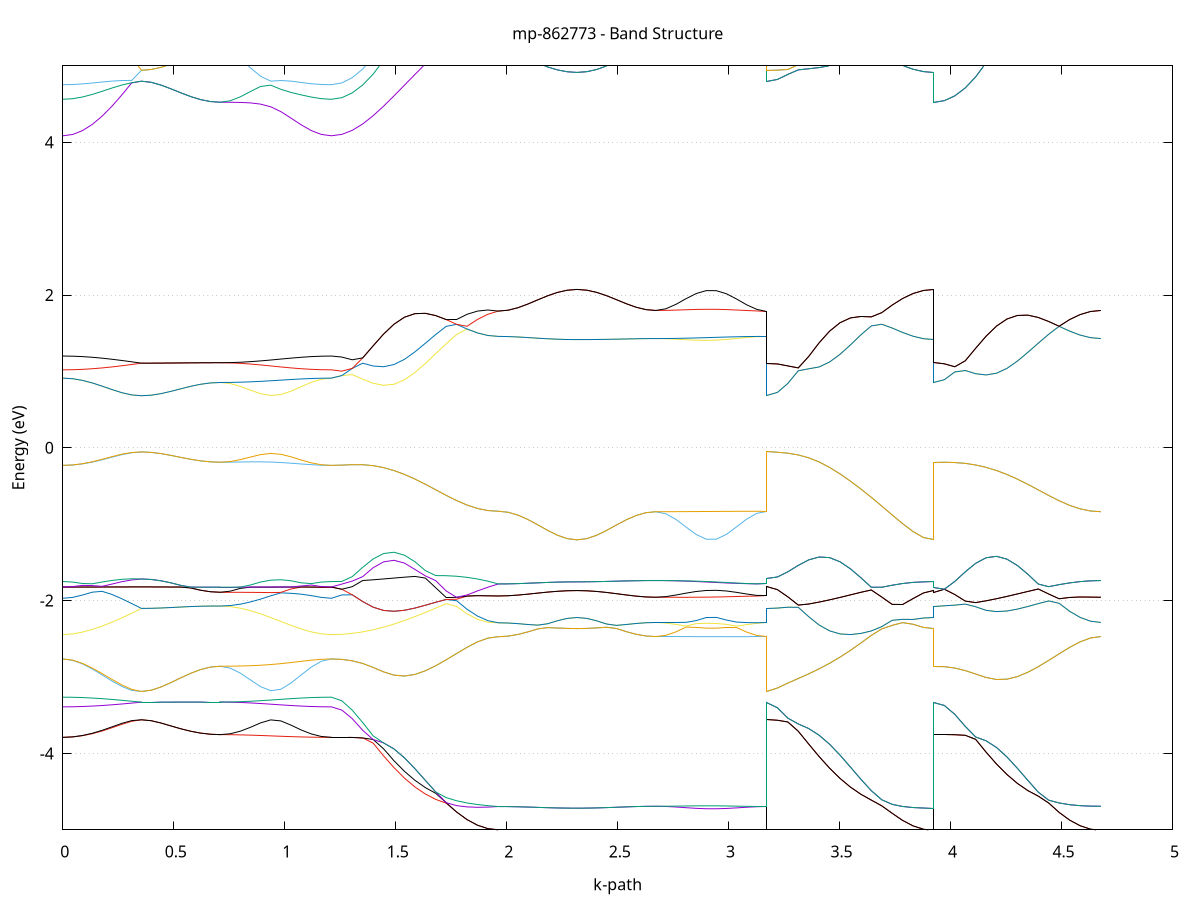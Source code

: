 set title 'mp-862773 - Band Structure'
set xlabel 'k-path'
set ylabel 'Energy (eV)'
set grid y
set yrange [-5:5]
set terminal png size 800,600
set output 'mp-862773_bands_gnuplot.png'
plot '-' using 1:2 with lines notitle, '-' using 1:2 with lines notitle, '-' using 1:2 with lines notitle, '-' using 1:2 with lines notitle, '-' using 1:2 with lines notitle, '-' using 1:2 with lines notitle, '-' using 1:2 with lines notitle, '-' using 1:2 with lines notitle, '-' using 1:2 with lines notitle, '-' using 1:2 with lines notitle, '-' using 1:2 with lines notitle, '-' using 1:2 with lines notitle, '-' using 1:2 with lines notitle, '-' using 1:2 with lines notitle, '-' using 1:2 with lines notitle, '-' using 1:2 with lines notitle, '-' using 1:2 with lines notitle, '-' using 1:2 with lines notitle, '-' using 1:2 with lines notitle, '-' using 1:2 with lines notitle, '-' using 1:2 with lines notitle, '-' using 1:2 with lines notitle, '-' using 1:2 with lines notitle, '-' using 1:2 with lines notitle, '-' using 1:2 with lines notitle, '-' using 1:2 with lines notitle, '-' using 1:2 with lines notitle, '-' using 1:2 with lines notitle, '-' using 1:2 with lines notitle, '-' using 1:2 with lines notitle, '-' using 1:2 with lines notitle, '-' using 1:2 with lines notitle, '-' using 1:2 with lines notitle, '-' using 1:2 with lines notitle, '-' using 1:2 with lines notitle, '-' using 1:2 with lines notitle, '-' using 1:2 with lines notitle, '-' using 1:2 with lines notitle, '-' using 1:2 with lines notitle, '-' using 1:2 with lines notitle, '-' using 1:2 with lines notitle, '-' using 1:2 with lines notitle, '-' using 1:2 with lines notitle, '-' using 1:2 with lines notitle, '-' using 1:2 with lines notitle, '-' using 1:2 with lines notitle, '-' using 1:2 with lines notitle, '-' using 1:2 with lines notitle
0.000000 -13.577102
0.044311 -13.575902
0.088622 -13.572202
0.132934 -13.566302
0.177245 -13.558202
0.221556 -13.548302
0.265867 -13.536802
0.310179 -13.524102
0.354490 -13.510702
0.354490 -13.510702
0.398801 -13.510602
0.443112 -13.510402
0.487424 -13.510102
0.531735 -13.509702
0.576046 -13.509302
0.620357 -13.509002
0.664668 -13.508802
0.708980 -13.508702
0.708980 -13.508702
0.754555 -13.510202
0.800130 -13.514502
0.845704 -13.521302
0.891279 -13.529802
0.936854 -13.539302
0.982429 -13.549002
1.028004 -13.558102
1.073579 -13.566002
1.119154 -13.572002
1.164729 -13.575802
1.210304 -13.577102
1.210304 -13.577102
1.257319 -13.571302
1.304334 -13.553902
1.351349 -13.525102
1.398364 -13.485202
1.445379 -13.434602
1.492394 -13.373802
1.539409 -13.303802
1.586424 -13.225402
1.633439 -13.140202
1.680454 -13.049902
1.727469 -12.957002
1.774484 -12.865102
1.821499 -12.778502
1.868514 -12.703302
1.915529 -12.646402
1.962544 -12.614902
1.962544 -12.614902
2.006856 -12.614802
2.051167 -12.614502
2.095478 -12.614102
2.139789 -12.613602
2.184101 -12.613102
2.228412 -12.612702
2.272723 -12.612402
2.317034 -12.612302
2.317034 -12.612302
2.361346 -12.612402
2.405657 -12.612602
2.449968 -12.612802
2.494279 -12.613102
2.538590 -12.613302
2.582902 -12.613602
2.627213 -12.613702
2.671524 -12.613802
2.671524 -12.613802
2.717099 -12.613802
2.762674 -12.613902
2.808249 -12.614002
2.853824 -12.614102
2.899399 -12.614202
2.944974 -12.614402
2.990549 -12.614602
3.036124 -12.614702
3.081699 -12.614802
3.127273 -12.614902
3.172848 -12.614902
3.172848 -13.510702
3.219863 -13.504902
3.266879 -13.487602
3.313894 -13.459002
3.360909 -13.419402
3.407924 -13.369302
3.454939 -13.309202
3.501954 -13.240002
3.548969 -13.162902
3.595984 -13.079502
3.642999 -12.991702
3.690014 -12.902602
3.737029 -12.815802
3.784044 -12.736502
3.831059 -12.671402
3.878074 -12.627802
3.925089 -12.612302
3.925089 -13.508702
3.972104 -13.503002
4.019119 -13.485702
4.066134 -13.457102
4.113149 -13.417502
4.160164 -13.367302
4.207179 -13.307302
4.254194 -13.238102
4.301209 -13.161102
4.348224 -13.077702
4.395239 -12.990102
4.442254 -12.901202
4.489269 -12.814702
4.536284 -12.736102
4.583299 -12.671702
4.630314 -12.628902
4.677329 -12.613802
e
0.000000 -13.437502
0.044311 -13.439002
0.088622 -13.443402
0.132934 -13.450402
0.177245 -13.459802
0.221556 -13.471002
0.265867 -13.483602
0.310179 -13.497002
0.354490 -13.510702
0.354490 -13.510702
0.398801 -13.510602
0.443112 -13.510402
0.487424 -13.510102
0.531735 -13.509702
0.576046 -13.509302
0.620357 -13.509002
0.664668 -13.508802
0.708980 -13.508702
0.708980 -13.508702
0.754555 -13.507402
0.800130 -13.503502
0.845704 -13.497202
0.891279 -13.489002
0.936854 -13.479502
0.982429 -13.469402
1.028004 -13.459502
1.073579 -13.450602
1.119154 -13.443602
1.164729 -13.439102
1.210304 -13.437502
1.210304 -13.437502
1.257319 -13.431802
1.304334 -13.414602
1.351349 -13.386202
1.398364 -13.346902
1.445379 -13.297202
1.492394 -13.237802
1.539409 -13.169602
1.586424 -13.093902
1.633439 -13.012602
1.680454 -12.927902
1.727469 -12.843202
1.774484 -12.762902
1.821499 -12.693102
1.868514 -12.640702
1.915529 -12.613102
1.962544 -12.614902
1.962544 -12.614902
2.006856 -12.614802
2.051167 -12.614502
2.095478 -12.614102
2.139789 -12.613602
2.184101 -12.613102
2.228412 -12.612702
2.272723 -12.612402
2.317034 -12.612302
2.317034 -12.612302
2.361346 -12.612402
2.405657 -12.612602
2.449968 -12.612802
2.494279 -12.613102
2.538590 -12.613302
2.582902 -12.613602
2.627213 -12.613702
2.671524 -12.613802
2.671524 -12.613802
2.717099 -12.613602
2.762674 -12.613302
2.808249 -12.612802
2.853824 -12.612502
2.899399 -12.612302
2.944974 -12.612502
2.990549 -12.612902
3.036124 -12.613602
3.081699 -12.614202
3.127273 -12.614702
3.172848 -12.614902
3.172848 -13.510702
3.219863 -13.504902
3.266879 -13.487602
3.313894 -13.459002
3.360909 -13.419402
3.407924 -13.369302
3.454939 -13.309202
3.501954 -13.240002
3.548969 -13.162902
3.595984 -13.079502
3.642999 -12.991702
3.690014 -12.902602
3.737029 -12.815802
3.784044 -12.736502
3.831059 -12.671402
3.878074 -12.627802
3.925089 -12.612302
3.925089 -13.508702
3.972104 -13.503002
4.019119 -13.485702
4.066134 -13.457102
4.113149 -13.417502
4.160164 -13.367302
4.207179 -13.307302
4.254194 -13.238102
4.301209 -13.161102
4.348224 -13.077702
4.395239 -12.990102
4.442254 -12.901202
4.489269 -12.814702
4.536284 -12.736102
4.583299 -12.671702
4.630314 -12.628902
4.677329 -12.613802
e
0.000000 -12.706202
0.044311 -12.706102
0.088622 -12.705802
0.132934 -12.705402
0.177245 -12.705002
0.221556 -12.704502
0.265867 -12.704002
0.310179 -12.703702
0.354490 -12.703502
0.354490 -12.703502
0.398801 -12.703702
0.443112 -12.704102
0.487424 -12.704702
0.531735 -12.705402
0.576046 -12.706102
0.620357 -12.706702
0.664668 -12.707102
0.708980 -12.707302
0.708980 -12.707202
0.754555 -12.707202
0.800130 -12.707202
0.845704 -12.707102
0.891279 -12.706902
0.936854 -12.706802
0.982429 -12.706602
1.028004 -12.706502
1.073579 -12.706402
1.119154 -12.706302
1.164729 -12.706202
1.210304 -12.706202
1.210304 -12.706202
1.257319 -12.703302
1.304334 -12.694902
1.351349 -12.681002
1.398364 -12.662202
1.445379 -12.639002
1.492394 -12.612102
1.539409 -12.582402
1.586424 -12.551002
1.633439 -12.519002
1.680454 -12.487502
1.727469 -12.458002
1.774484 -12.431702
1.821499 -12.409802
1.868514 -12.393302
1.915529 -12.383002
1.962544 -12.379502
1.962544 -12.379502
2.006856 -12.379702
2.051167 -12.380002
2.095478 -12.380502
2.139789 -12.381202
2.184101 -12.381802
2.228412 -12.382302
2.272723 -12.382702
2.317034 -12.382802
2.317034 -12.382802
2.361346 -12.382702
2.405657 -12.382402
2.449968 -12.382002
2.494279 -12.381602
2.538590 -12.381102
2.582902 -12.380702
2.627213 -12.380402
2.671524 -12.380302
2.671524 -12.380302
2.717099 -12.380502
2.762674 -12.381102
2.808249 -12.381802
2.853824 -12.382502
2.899399 -12.382802
2.944974 -12.382702
2.990549 -12.382102
3.036124 -12.381302
3.081699 -12.380402
3.127273 -12.379802
3.172848 -12.379502
3.172848 -12.703502
3.219863 -12.700702
3.266879 -12.692202
3.313894 -12.678402
3.360909 -12.659702
3.407924 -12.636502
3.454939 -12.609702
3.501954 -12.580202
3.548969 -12.548902
3.595984 -12.517102
3.642999 -12.486102
3.690014 -12.457002
3.737029 -12.431402
3.784044 -12.410402
3.831059 -12.395002
3.878074 -12.385802
3.925089 -12.382802
3.925089 -12.707302
3.972104 -12.704402
4.019119 -12.695902
4.066134 -12.682102
4.113149 -12.663202
4.160164 -12.640002
4.207179 -12.613102
4.254194 -12.583402
4.301209 -12.551902
4.348224 -12.519902
4.395239 -12.488402
4.442254 -12.458902
4.489269 -12.432502
4.536284 -12.410602
4.583299 -12.394102
4.630314 -12.383802
4.677329 -12.380302
e
0.000000 -12.706202
0.044311 -12.706102
0.088622 -12.705802
0.132934 -12.705302
0.177245 -12.704702
0.221556 -12.704202
0.265867 -12.703802
0.310179 -12.703602
0.354490 -12.703502
0.354490 -12.703502
0.398801 -12.703702
0.443112 -12.704102
0.487424 -12.704702
0.531735 -12.705402
0.576046 -12.706102
0.620357 -12.706702
0.664668 -12.707102
0.708980 -12.707302
0.708980 -12.707202
0.754555 -12.707002
0.800130 -12.706202
0.845704 -12.705202
0.891279 -12.704302
0.936854 -12.703702
0.982429 -12.703502
1.028004 -12.703802
1.073579 -12.704502
1.119154 -12.705302
1.164729 -12.706002
1.210304 -12.706202
1.210304 -12.706202
1.257319 -12.703302
1.304334 -12.694902
1.351349 -12.681002
1.398364 -12.662202
1.445379 -12.639002
1.492394 -12.612102
1.539409 -12.582402
1.586424 -12.551002
1.633439 -12.519002
1.680454 -12.487502
1.727469 -12.458002
1.774484 -12.431702
1.821499 -12.409802
1.868514 -12.393302
1.915529 -12.383002
1.962544 -12.379502
1.962544 -12.379502
2.006856 -12.379702
2.051167 -12.380002
2.095478 -12.380502
2.139789 -12.381202
2.184101 -12.381802
2.228412 -12.382302
2.272723 -12.382702
2.317034 -12.382802
2.317034 -12.382802
2.361346 -12.382702
2.405657 -12.382402
2.449968 -12.382002
2.494279 -12.381602
2.538590 -12.381102
2.582902 -12.380702
2.627213 -12.380402
2.671524 -12.380302
2.671524 -12.380302
2.717099 -12.380302
2.762674 -12.380302
2.808249 -12.380202
2.853824 -12.380102
2.899399 -12.380002
2.944974 -12.379902
2.990549 -12.379802
3.036124 -12.379702
3.081699 -12.379602
3.127273 -12.379502
3.172848 -12.379502
3.172848 -12.703502
3.219863 -12.700702
3.266879 -12.692202
3.313894 -12.678402
3.360909 -12.659702
3.407924 -12.636502
3.454939 -12.609702
3.501954 -12.580202
3.548969 -12.548902
3.595984 -12.517102
3.642999 -12.486102
3.690014 -12.457002
3.737029 -12.431402
3.784044 -12.410402
3.831059 -12.395002
3.878074 -12.385802
3.925089 -12.382802
3.925089 -12.707202
3.972104 -12.704402
4.019119 -12.695902
4.066134 -12.682102
4.113149 -12.663202
4.160164 -12.640002
4.207179 -12.613102
4.254194 -12.583402
4.301209 -12.551902
4.348224 -12.519902
4.395239 -12.488402
4.442254 -12.458902
4.489269 -12.432502
4.536284 -12.410602
4.583299 -12.394102
4.630314 -12.383802
4.677329 -12.380302
e
0.000000 -10.097202
0.044311 -10.095102
0.088622 -10.088802
0.132934 -10.078502
0.177245 -10.064602
0.221556 -10.047502
0.265867 -10.028002
0.310179 -10.006702
0.354490 -9.984402
0.354490 -9.984402
0.398801 -9.984302
0.443112 -9.983802
0.487424 -9.983202
0.531735 -9.982402
0.576046 -9.981702
0.620357 -9.981002
0.664668 -9.980602
0.708980 -9.980402
0.708980 -9.980402
0.754555 -9.982902
0.800130 -9.990102
0.845704 -10.001402
0.891279 -10.015802
0.936854 -10.032002
0.982429 -10.048602
1.028004 -10.064302
1.073579 -10.077902
1.119154 -10.088402
1.164729 -10.095002
1.210304 -10.097202
1.210304 -10.097202
1.257319 -10.103302
1.304334 -10.121702
1.351349 -10.152402
1.398364 -10.195602
1.445379 -10.251102
1.492394 -10.318602
1.539409 -10.397302
1.586424 -10.485702
1.633439 -10.581502
1.680454 -10.681702
1.727469 -10.781702
1.774484 -10.876102
1.821499 -10.957502
1.868514 -11.018002
1.915529 -11.049402
1.962544 -11.046402
1.962544 -11.046402
2.006856 -11.046302
2.051167 -11.046202
2.095478 -11.046002
2.139789 -11.045802
2.184101 -11.045602
2.228412 -11.045502
2.272723 -11.045402
2.317034 -11.045302
2.317034 -11.045302
2.361346 -11.045402
2.405657 -11.045602
2.449968 -11.045902
2.494279 -11.046302
2.538590 -11.046602
2.582902 -11.046902
2.627213 -11.047102
2.671524 -11.047202
2.671524 -11.047202
2.717099 -11.047202
2.762674 -11.047102
2.808249 -11.047002
2.853824 -11.046902
2.899399 -11.046802
2.944974 -11.046702
2.990549 -11.046602
3.036124 -11.046502
3.081699 -11.046402
3.127273 -11.046402
3.172848 -11.046402
3.172848 -9.984402
3.219863 -9.990802
3.266879 -10.009902
3.313894 -10.041902
3.360909 -10.086802
3.407924 -10.144602
3.454939 -10.215002
3.501954 -10.297202
3.548969 -10.389802
3.595984 -10.490702
3.642999 -10.597002
3.690014 -10.704602
3.737029 -10.808402
3.784044 -10.902002
3.831059 -10.977802
3.878074 -11.027802
3.925089 -11.045302
3.925089 -9.980402
3.972104 -9.986802
4.019119 -10.006102
4.066134 -10.038302
4.113149 -10.083502
4.160164 -10.141702
4.207179 -10.212502
4.254194 -10.295102
4.301209 -10.388202
4.348224 -10.489602
4.395239 -10.596302
4.442254 -10.704402
4.489269 -10.808802
4.536284 -10.902902
4.583299 -10.979202
4.630314 -11.029502
4.677329 -11.047202
e
0.000000 -9.867702
0.044311 -9.870002
0.088622 -9.876702
0.132934 -9.887702
0.177245 -9.902302
0.221556 -9.920102
0.265867 -9.940302
0.310179 -9.962002
0.354490 -9.984402
0.354490 -9.984402
0.398801 -9.984302
0.443112 -9.983802
0.487424 -9.983202
0.531735 -9.982402
0.576046 -9.981702
0.620357 -9.981002
0.664668 -9.980602
0.708980 -9.980402
0.708980 -9.980402
0.754555 -9.978302
0.800130 -9.971902
0.845704 -9.961802
0.891279 -9.948702
0.936854 -9.933602
0.982429 -9.917502
1.028004 -9.901902
1.073579 -9.888002
1.119154 -9.877102
1.164729 -9.870102
1.210304 -9.867702
1.210304 -9.867702
1.257319 -9.874402
1.304334 -9.894502
1.351349 -9.928202
1.398364 -9.975402
1.445379 -10.036202
1.492394 -10.110302
1.539409 -10.196802
1.586424 -10.294502
1.633439 -10.401202
1.680454 -10.514302
1.727469 -10.630002
1.774484 -10.743602
1.821499 -10.849402
1.868514 -10.940302
1.915529 -11.008502
1.962544 -11.046402
1.962544 -11.046402
2.006856 -11.046302
2.051167 -11.046202
2.095478 -11.046002
2.139789 -11.045802
2.184101 -11.045602
2.228412 -11.045502
2.272723 -11.045402
2.317034 -11.045302
2.317034 -11.045302
2.361346 -11.045402
2.405657 -11.045602
2.449968 -11.045902
2.494279 -11.046302
2.538590 -11.046602
2.582902 -11.046902
2.627213 -11.047102
2.671524 -11.047202
2.671524 -11.047202
2.717099 -11.047102
2.762674 -11.046702
2.808249 -11.046202
2.853824 -11.045702
2.899399 -11.045402
2.944974 -11.045302
2.990549 -11.045402
3.036124 -11.045702
3.081699 -11.046002
3.127273 -11.046302
3.172848 -11.046402
3.172848 -9.984402
3.219863 -9.990802
3.266879 -10.009902
3.313894 -10.041902
3.360909 -10.086802
3.407924 -10.144602
3.454939 -10.215002
3.501954 -10.297202
3.548969 -10.389802
3.595984 -10.490702
3.642999 -10.597002
3.690014 -10.704602
3.737029 -10.808402
3.784044 -10.902002
3.831059 -10.977802
3.878074 -11.027802
3.925089 -11.045302
3.925089 -9.980402
3.972104 -9.986802
4.019119 -10.006102
4.066134 -10.038302
4.113149 -10.083502
4.160164 -10.141702
4.207179 -10.212502
4.254194 -10.295102
4.301209 -10.388202
4.348224 -10.489602
4.395239 -10.596302
4.442254 -10.704402
4.489269 -10.808802
4.536284 -10.902902
4.583299 -10.979202
4.630314 -11.029502
4.677329 -11.047202
e
0.000000 -3.790102
0.044311 -3.784602
0.088622 -3.768502
0.132934 -3.742202
0.177245 -3.706902
0.221556 -3.664702
0.265867 -3.619802
0.310179 -3.580302
0.354490 -3.560102
0.354490 -3.560102
0.398801 -3.572402
0.443112 -3.602902
0.487424 -3.640702
0.531735 -3.677902
0.576046 -3.709902
0.620357 -3.734202
0.664668 -3.749302
0.708980 -3.754402
0.708980 -3.754402
0.754555 -3.755202
0.800130 -3.757602
0.845704 -3.761202
0.891279 -3.765702
0.936854 -3.770702
0.982429 -3.775802
1.028004 -3.780502
1.073579 -3.784502
1.119154 -3.787602
1.164729 -3.789502
1.210304 -3.790102
1.210304 -3.790102
1.257319 -3.790102
1.304334 -3.791302
1.351349 -3.798002
1.398364 -3.866102
1.445379 -4.032502
1.492394 -4.187002
1.539409 -4.323702
1.586424 -4.439102
1.633439 -4.531902
1.680454 -4.602402
1.727469 -4.652202
1.774484 -4.767702
1.821499 -4.867202
1.868514 -4.940502
1.915529 -4.985302
1.962544 -5.000402
1.962544 -5.000402
2.006856 -5.000702
2.051167 -5.001502
2.095478 -5.002702
2.139789 -5.004102
2.184101 -5.005602
2.228412 -5.006802
2.272723 -5.007702
2.317034 -5.008002
2.317034 -5.008002
2.361346 -5.007902
2.405657 -5.007702
2.449968 -5.007502
2.494279 -5.007302
2.538590 -5.007102
2.582902 -5.007002
2.627213 -5.006902
2.671524 -5.006902
2.671524 -5.006902
2.717099 -5.007102
2.762674 -5.007502
2.808249 -5.008002
2.853824 -5.008102
2.899399 -5.007902
2.944974 -5.007002
2.990549 -5.005502
3.036124 -5.003802
3.081699 -5.002102
3.127273 -5.000802
3.172848 -5.000402
3.172848 -3.560102
3.219863 -3.566102
3.266879 -3.588802
3.313894 -3.710502
3.360909 -3.878102
3.407924 -4.041902
3.454939 -4.193502
3.501954 -4.327502
3.548969 -4.441602
3.595984 -4.535302
3.642999 -4.611802
3.690014 -4.686602
3.737029 -4.784302
3.784044 -4.877902
3.831059 -4.949102
3.878074 -4.993102
3.925089 -5.008002
3.925089 -3.754402
3.972104 -3.754402
4.019119 -3.755802
4.066134 -3.763202
4.113149 -3.816402
4.160164 -3.984302
4.207179 -4.139702
4.254194 -4.276902
4.301209 -4.393102
4.348224 -4.487302
4.395239 -4.559902
4.442254 -4.649702
4.489269 -4.773002
4.536284 -4.873102
4.583299 -4.946702
4.630314 -4.991802
4.677329 -5.006902
e
0.000000 -3.790102
0.044311 -3.784002
0.088622 -3.765802
0.132934 -3.736602
0.177245 -3.698002
0.221556 -3.653002
0.265867 -3.607202
0.310179 -3.571102
0.354490 -3.560102
0.354490 -3.560102
0.398801 -3.572402
0.443112 -3.602902
0.487424 -3.640702
0.531735 -3.677902
0.576046 -3.709902
0.620357 -3.734202
0.664668 -3.749302
0.708980 -3.754402
0.708980 -3.754402
0.754555 -3.742902
0.800130 -3.709402
0.845704 -3.658402
0.891279 -3.600602
0.936854 -3.561502
0.982429 -3.574702
1.028004 -3.629802
1.073579 -3.692602
1.119154 -3.744902
1.164729 -3.778502
1.210304 -3.790102
1.210304 -3.790102
1.257319 -3.790102
1.304334 -3.791302
1.351349 -3.798002
1.398364 -3.818002
1.445379 -3.940202
1.492394 -4.096802
1.539409 -4.235002
1.586424 -4.352202
1.633439 -4.447802
1.680454 -4.522802
1.727469 -4.645502
1.774484 -4.767702
1.821499 -4.867202
1.868514 -4.940502
1.915529 -4.985302
1.962544 -5.000402
1.962544 -5.000402
2.006856 -5.000702
2.051167 -5.001502
2.095478 -5.002702
2.139789 -5.004102
2.184101 -5.005602
2.228412 -5.006802
2.272723 -5.007702
2.317034 -5.008002
2.317034 -5.008002
2.361346 -5.007902
2.405657 -5.007702
2.449968 -5.007502
2.494279 -5.007302
2.538590 -5.007102
2.582902 -5.007002
2.627213 -5.006902
2.671524 -5.006902
2.671524 -5.006902
2.717099 -5.006802
2.762674 -5.006402
2.808249 -5.005802
2.853824 -5.005002
2.899399 -5.004102
2.944974 -5.003202
2.990549 -5.002302
3.036124 -5.001502
3.081699 -5.000902
3.127273 -5.000502
3.172848 -5.000402
3.172848 -3.560102
3.219863 -3.566102
3.266879 -3.588802
3.313894 -3.710502
3.360909 -3.878102
3.407924 -4.041902
3.454939 -4.193502
3.501954 -4.327502
3.548969 -4.441602
3.595984 -4.535302
3.642999 -4.611802
3.690014 -4.686602
3.737029 -4.784302
3.784044 -4.877902
3.831059 -4.949102
3.878074 -4.993102
3.925089 -5.008002
3.925089 -3.754402
3.972104 -3.754402
4.019119 -3.755802
4.066134 -3.763202
4.113149 -3.816402
4.160164 -3.984302
4.207179 -4.139702
4.254194 -4.276902
4.301209 -4.393102
4.348224 -4.487302
4.395239 -4.559902
4.442254 -4.649702
4.489269 -4.773002
4.536284 -4.873102
4.583299 -4.946702
4.630314 -4.991802
4.677329 -5.006902
e
0.000000 -3.390902
0.044311 -3.389702
0.088622 -3.386302
0.132934 -3.380802
0.177245 -3.373302
0.221556 -3.364002
0.265867 -3.353402
0.310179 -3.341702
0.354490 -3.329402
0.354490 -3.329402
0.398801 -3.329402
0.443112 -3.329302
0.487424 -3.329102
0.531735 -3.328902
0.576046 -3.328602
0.620357 -3.328402
0.664668 -3.328302
0.708980 -3.328302
0.708980 -3.328302
0.754555 -3.329602
0.800130 -3.333502
0.845704 -3.339502
0.891279 -3.347202
0.936854 -3.355902
0.982429 -3.364802
1.028004 -3.373202
1.073579 -3.380502
1.119154 -3.386102
1.164729 -3.389702
1.210304 -3.390902
1.210304 -3.390902
1.257319 -3.433202
1.304334 -3.545502
1.351349 -3.698202
1.398364 -3.818002
1.445379 -3.862602
1.492394 -3.942202
1.539409 -4.058102
1.586424 -4.200102
1.633439 -4.353502
1.680454 -4.505102
1.727469 -4.645502
1.774484 -4.683802
1.821499 -4.700402
1.868514 -4.705802
1.915529 -4.703302
1.962544 -4.695702
1.962544 -4.695702
2.006856 -4.696602
2.051167 -4.699002
2.095478 -4.702602
2.139789 -4.706802
2.184101 -4.710902
2.228412 -4.714302
2.272723 -4.716502
2.317034 -4.717302
2.317034 -4.717302
2.361346 -4.716402
2.405657 -4.713802
2.449968 -4.709902
2.494279 -4.705202
2.538590 -4.700302
2.582902 -4.696102
2.627213 -4.693202
2.671524 -4.692202
2.671524 -4.692202
2.717099 -4.694802
2.762674 -4.701902
2.808249 -4.711002
2.853824 -4.719402
2.899399 -4.724502
2.944974 -4.725002
2.990549 -4.720802
3.036124 -4.713302
3.081699 -4.704802
3.127273 -4.698202
3.172848 -4.695702
3.172848 -3.329402
3.219863 -3.402902
3.266879 -3.538602
3.313894 -3.614902
3.360909 -3.674902
3.407924 -3.762602
3.454939 -3.880302
3.501954 -4.022602
3.548969 -4.179402
3.595984 -4.338702
3.642999 -4.488402
3.690014 -4.607102
3.737029 -4.667202
3.784044 -4.695002
3.831059 -4.709002
3.878074 -4.715502
3.925089 -4.717302
3.925089 -3.328302
3.972104 -3.372702
4.019119 -3.489402
4.066134 -3.646002
4.113149 -3.785602
4.160164 -3.835402
4.207179 -3.922802
4.254194 -4.047002
4.301209 -4.195602
4.348224 -4.353302
4.395239 -4.507702
4.442254 -4.612802
4.489269 -4.648902
4.536284 -4.671502
4.583299 -4.684302
4.630314 -4.690402
4.677329 -4.692202
e
0.000000 -3.264202
0.044311 -3.265502
0.088622 -3.269302
0.132934 -3.275502
0.177245 -3.283702
0.221556 -3.293702
0.265867 -3.305002
0.310179 -3.317002
0.354490 -3.329402
0.354490 -3.329402
0.398801 -3.329402
0.443112 -3.329302
0.487424 -3.329102
0.531735 -3.328902
0.576046 -3.328602
0.620357 -3.328402
0.664668 -3.328302
0.708980 -3.328302
0.708980 -3.328302
0.754555 -3.327002
0.800130 -3.323402
0.845704 -3.317702
0.891279 -3.310202
0.936854 -3.301602
0.982429 -3.292502
1.028004 -3.283602
1.073579 -3.275702
1.119154 -3.269502
1.164729 -3.265602
1.210304 -3.264202
1.210304 -3.264202
1.257319 -3.311702
1.304334 -3.434502
1.351349 -3.596402
1.398364 -3.770302
1.445379 -3.862602
1.492394 -3.942202
1.539409 -4.058102
1.586424 -4.200102
1.633439 -4.353502
1.680454 -4.505102
1.727469 -4.579202
1.774484 -4.620102
1.821499 -4.649002
1.868514 -4.669502
1.915529 -4.684502
1.962544 -4.695702
1.962544 -4.695702
2.006856 -4.696602
2.051167 -4.699002
2.095478 -4.702602
2.139789 -4.706802
2.184101 -4.710902
2.228412 -4.714302
2.272723 -4.716502
2.317034 -4.717302
2.317034 -4.717302
2.361346 -4.716402
2.405657 -4.713802
2.449968 -4.709902
2.494279 -4.705202
2.538590 -4.700302
2.582902 -4.696102
2.627213 -4.693202
2.671524 -4.692202
2.671524 -4.692202
2.717099 -4.691702
2.762674 -4.690302
2.808249 -4.688502
2.853824 -4.686902
2.899399 -4.686202
2.944974 -4.686702
2.990549 -4.688302
3.036124 -4.690702
3.081699 -4.693102
3.127273 -4.695002
3.172848 -4.695702
3.172848 -3.329402
3.219863 -3.402902
3.266879 -3.538602
3.313894 -3.614902
3.360909 -3.674902
3.407924 -3.762602
3.454939 -3.880302
3.501954 -4.022602
3.548969 -4.179402
3.595984 -4.338702
3.642999 -4.488402
3.690014 -4.607102
3.737029 -4.667202
3.784044 -4.695002
3.831059 -4.709002
3.878074 -4.715502
3.925089 -4.717302
3.925089 -3.328302
3.972104 -3.372702
4.019119 -3.489402
4.066134 -3.646002
4.113149 -3.785602
4.160164 -3.835402
4.207179 -3.922802
4.254194 -4.047002
4.301209 -4.195602
4.348224 -4.353302
4.395239 -4.507702
4.442254 -4.612802
4.489269 -4.648902
4.536284 -4.671502
4.583299 -4.684302
4.630314 -4.690402
4.677329 -4.692202
e
0.000000 -2.764002
0.044311 -2.781002
0.088622 -2.827802
0.132934 -2.895202
0.177245 -2.973002
0.221556 -3.052302
0.265867 -3.123702
0.310179 -3.174802
0.354490 -3.189402
0.354490 -3.189402
0.398801 -3.172902
0.443112 -3.129902
0.487424 -3.072502
0.531735 -3.010702
0.576046 -2.952002
0.620357 -2.903202
0.664668 -2.870602
0.708980 -2.859002
0.708980 -2.859002
0.754555 -2.883702
0.800130 -2.949702
0.845704 -3.038402
0.891279 -3.126402
0.936854 -3.179702
0.982429 -3.160802
1.028004 -3.079702
1.073579 -2.974202
1.119154 -2.871102
1.164729 -2.793502
1.210304 -2.764002
1.210304 -2.764002
1.257319 -2.769502
1.304334 -2.787902
1.351349 -2.822902
1.398364 -2.874902
1.445379 -2.932802
1.492394 -2.975602
1.539409 -2.987402
1.586424 -2.966402
1.633439 -2.918902
1.680454 -2.852702
1.727469 -2.775002
1.774484 -2.692202
1.821499 -2.611202
1.868514 -2.540602
1.915529 -2.490702
1.962544 -2.472502
1.962544 -2.472502
2.006856 -2.464902
2.051167 -2.443002
2.095478 -2.409302
2.139789 -2.370702
2.184101 -2.353502
2.228412 -2.358602
2.272723 -2.364002
2.317034 -2.366102
2.317034 -2.366102
2.361346 -2.363702
2.405657 -2.357202
2.449968 -2.348902
2.494279 -2.364902
2.538590 -2.406002
2.582902 -2.440702
2.627213 -2.463002
2.671524 -2.470802
2.671524 -2.470802
2.717099 -2.470802
2.762674 -2.470902
2.808249 -2.471102
2.853824 -2.471402
2.899399 -2.471702
2.944974 -2.471902
2.990549 -2.472102
3.036124 -2.472302
3.081699 -2.472402
3.127273 -2.472502
3.172848 -2.472502
3.172848 -3.189402
3.219863 -3.144102
3.266879 -3.079902
3.313894 -3.019602
3.360909 -2.958802
3.407924 -2.893202
3.454939 -2.820502
3.501954 -2.739802
3.548969 -2.651102
3.595984 -2.555302
3.642999 -2.455302
3.690014 -2.370402
3.737029 -2.323802
3.784044 -2.288202
3.831059 -2.309502
3.878074 -2.350902
3.925089 -2.366102
3.925089 -2.859002
3.972104 -2.864802
4.019119 -2.883002
4.066134 -2.915902
4.113149 -2.961002
4.160164 -3.006202
4.207179 -3.032602
4.254194 -3.028502
4.301209 -2.994702
4.348224 -2.937802
4.395239 -2.865102
4.442254 -2.782702
4.489269 -2.696402
4.536284 -2.612902
4.583299 -2.540402
4.630314 -2.489402
4.677329 -2.470802
e
0.000000 -2.764002
0.044311 -2.779502
0.088622 -2.821902
0.132934 -2.883102
0.177245 -2.955202
0.221556 -3.031202
0.265867 -3.103402
0.310179 -3.161402
0.354490 -3.189402
0.354490 -3.189402
0.398801 -3.172902
0.443112 -3.129902
0.487424 -3.072502
0.531735 -3.010702
0.576046 -2.952002
0.620357 -2.903202
0.664668 -2.870602
0.708980 -2.859002
0.708980 -2.859002
0.754555 -2.858402
0.800130 -2.856302
0.845704 -2.852302
0.891279 -2.846002
0.936854 -2.837102
0.982429 -2.825302
1.028004 -2.811002
1.073579 -2.795202
1.119154 -2.780002
1.164729 -2.768402
1.210304 -2.764002
1.210304 -2.764002
1.257319 -2.769502
1.304334 -2.787902
1.351349 -2.822902
1.398364 -2.874902
1.445379 -2.932802
1.492394 -2.975602
1.539409 -2.987402
1.586424 -2.966402
1.633439 -2.918902
1.680454 -2.852702
1.727469 -2.775002
1.774484 -2.692202
1.821499 -2.611202
1.868514 -2.540602
1.915529 -2.490702
1.962544 -2.472502
1.962544 -2.472502
2.006856 -2.464902
2.051167 -2.443002
2.095478 -2.409302
2.139789 -2.370702
2.184101 -2.353502
2.228412 -2.358602
2.272723 -2.364002
2.317034 -2.366102
2.317034 -2.366102
2.361346 -2.363702
2.405657 -2.357202
2.449968 -2.348902
2.494279 -2.364902
2.538590 -2.406002
2.582902 -2.440702
2.627213 -2.463002
2.671524 -2.470802
2.671524 -2.470802
2.717099 -2.454502
2.762674 -2.409202
2.808249 -2.346102
2.853824 -2.350602
2.899399 -2.360602
2.944974 -2.360902
2.990549 -2.351602
3.036124 -2.353202
3.081699 -2.412702
3.127273 -2.456702
3.172848 -2.472502
3.172848 -3.189402
3.219863 -3.144102
3.266879 -3.079902
3.313894 -3.019602
3.360909 -2.958802
3.407924 -2.893202
3.454939 -2.820502
3.501954 -2.739802
3.548969 -2.651102
3.595984 -2.555302
3.642999 -2.455302
3.690014 -2.370402
3.737029 -2.323802
3.784044 -2.288202
3.831059 -2.309502
3.878074 -2.350902
3.925089 -2.366102
3.925089 -2.859002
3.972104 -2.864802
4.019119 -2.883002
4.066134 -2.915902
4.113149 -2.961002
4.160164 -3.006202
4.207179 -3.032602
4.254194 -3.028502
4.301209 -2.994702
4.348224 -2.937802
4.395239 -2.865102
4.442254 -2.782702
4.489269 -2.696402
4.536284 -2.612902
4.583299 -2.540402
4.630314 -2.489402
4.677329 -2.470802
e
0.000000 -2.445002
0.044311 -2.436202
0.088622 -2.412202
0.132934 -2.377202
0.177245 -2.333702
0.221556 -2.283202
0.265867 -2.226802
0.310179 -2.165802
0.354490 -2.102202
0.354490 -2.102202
0.398801 -2.100702
0.443112 -2.096602
0.487424 -2.090702
0.531735 -2.083902
0.576046 -2.077802
0.620357 -2.073602
0.664668 -2.071502
0.708980 -2.071002
0.708980 -2.071002
0.754555 -2.078202
0.800130 -2.099002
0.845704 -2.131702
0.891279 -2.173802
0.936854 -2.222002
0.982429 -2.273202
1.028004 -2.323902
1.073579 -2.370602
1.119154 -2.409302
1.164729 -2.435602
1.210304 -2.445002
1.210304 -2.445002
1.257319 -2.441002
1.304334 -2.429002
1.351349 -2.409102
1.398364 -2.381802
1.445379 -2.347602
1.492394 -2.306902
1.539409 -2.260702
1.586424 -2.209802
1.633439 -2.155202
1.680454 -2.098202
1.727469 -2.040102
1.774484 -2.076102
1.821499 -2.173302
1.868514 -2.244302
1.915529 -2.284202
1.962544 -2.290402
1.962544 -2.290402
2.006856 -2.293502
2.051167 -2.301802
2.095478 -2.312802
2.139789 -2.321102
2.184101 -2.303202
2.228412 -2.263902
2.272723 -2.232902
2.317034 -2.221302
2.317034 -2.221302
2.361346 -2.233002
2.405657 -2.264602
2.449968 -2.306202
2.494279 -2.324302
2.538590 -2.312602
2.582902 -2.299502
2.627213 -2.289802
2.671524 -2.286302
2.671524 -2.286302
2.717099 -2.293602
2.762674 -2.311602
2.808249 -2.332902
2.853824 -2.301402
2.899399 -2.297102
2.944974 -2.299702
2.990549 -2.310702
3.036124 -2.334602
3.081699 -2.314402
3.127273 -2.297202
3.172848 -2.290402
3.172848 -2.102202
3.219863 -2.097802
3.266879 -2.086402
3.313894 -2.088102
3.360909 -2.210302
3.407924 -2.319802
3.454939 -2.396002
3.501954 -2.436002
3.548969 -2.444602
3.595984 -2.429302
3.642999 -2.397302
3.690014 -2.340502
3.737029 -2.257902
3.784044 -2.245402
3.831059 -2.246502
3.878074 -2.228102
3.925089 -2.221302
3.925089 -2.071002
3.972104 -2.068102
4.019119 -2.059502
4.066134 -2.045402
4.113149 -2.080502
4.160164 -2.127302
4.207179 -2.143902
4.254194 -2.136102
4.301209 -2.111402
4.348224 -2.077202
4.395239 -2.039502
4.442254 -2.004202
4.489269 -2.035302
4.536284 -2.139502
4.583299 -2.219202
4.630314 -2.269202
4.677329 -2.286302
e
0.000000 -1.969402
0.044311 -1.957802
0.088622 -1.927202
0.132934 -1.889802
0.177245 -1.878502
0.221556 -1.919102
0.265867 -1.975702
0.310179 -2.037902
0.354490 -2.102202
0.354490 -2.102202
0.398801 -2.100702
0.443112 -2.096602
0.487424 -2.090702
0.531735 -2.083902
0.576046 -2.077802
0.620357 -2.073602
0.664668 -2.071502
0.708980 -2.071002
0.708980 -2.071002
0.754555 -2.064802
0.800130 -2.046502
0.845704 -2.017602
0.891279 -1.980302
0.936854 -1.937502
0.982429 -1.898502
1.028004 -1.904402
1.073579 -1.915402
1.119154 -1.934302
1.164729 -1.957902
1.210304 -1.969402
1.210304 -1.969402
1.257319 -1.925902
1.304334 -1.924102
1.351349 -2.012302
1.398364 -2.086002
1.445379 -2.128702
1.492394 -2.139602
1.539409 -2.126502
1.586424 -2.097802
1.633439 -2.060802
1.680454 -2.021502
1.727469 -1.985402
1.774484 -2.001502
1.821499 -2.113302
1.868514 -2.202102
1.915529 -2.262402
1.962544 -2.290402
1.962544 -2.290402
2.006856 -2.293502
2.051167 -2.301802
2.095478 -2.312802
2.139789 -2.321102
2.184101 -2.303202
2.228412 -2.263902
2.272723 -2.232902
2.317034 -2.221302
2.317034 -2.221302
2.361346 -2.233002
2.405657 -2.264602
2.449968 -2.306202
2.494279 -2.324302
2.538590 -2.312602
2.582902 -2.299502
2.627213 -2.289802
2.671524 -2.286302
2.671524 -2.286302
2.717099 -2.286302
2.762674 -2.286202
2.808249 -2.284302
2.853824 -2.261702
2.899399 -2.221502
2.944974 -2.219802
2.990549 -2.254902
3.036124 -2.281102
3.081699 -2.287702
3.127273 -2.289802
3.172848 -2.290402
3.172848 -2.102202
3.219863 -2.097802
3.266879 -2.086402
3.313894 -2.088102
3.360909 -2.210302
3.407924 -2.319802
3.454939 -2.396002
3.501954 -2.436002
3.548969 -2.444602
3.595984 -2.429302
3.642999 -2.397302
3.690014 -2.340502
3.737029 -2.257902
3.784044 -2.245402
3.831059 -2.246502
3.878074 -2.228102
3.925089 -2.221302
3.925089 -2.071002
3.972104 -2.068102
4.019119 -2.059502
4.066134 -2.045402
4.113149 -2.080502
4.160164 -2.127302
4.207179 -2.143902
4.254194 -2.136102
4.301209 -2.111402
4.348224 -2.077202
4.395239 -2.039502
4.442254 -2.004202
4.489269 -2.035302
4.536284 -2.139502
4.583299 -2.219202
4.630314 -2.269202
4.677329 -2.286302
e
0.000000 -1.822802
0.044311 -1.822702
0.088622 -1.822502
0.132934 -1.822302
0.177245 -1.821902
0.221556 -1.821502
0.265867 -1.821202
0.310179 -1.821002
0.354490 -1.820902
0.354490 -1.820902
0.398801 -1.821002
0.443112 -1.821402
0.487424 -1.822002
0.531735 -1.822702
0.576046 -1.834302
0.620357 -1.863802
0.664668 -1.883802
0.708980 -1.890802
0.708980 -1.890802
0.754555 -1.891002
0.800130 -1.891402
0.845704 -1.892102
0.891279 -1.893302
0.936854 -1.895202
0.982429 -1.892302
1.028004 -1.848202
1.073579 -1.823102
1.119154 -1.822902
1.164729 -1.822802
1.210304 -1.822802
1.210304 -1.822802
1.257319 -1.851202
1.304334 -1.924102
1.351349 -2.012302
1.398364 -2.086002
1.445379 -2.128702
1.492394 -2.139602
1.539409 -2.126502
1.586424 -2.097802
1.633439 -2.060802
1.680454 -2.021502
1.727469 -1.985402
1.774484 -1.982302
1.821499 -1.940502
1.868514 -1.935402
1.915529 -1.937402
1.962544 -1.939402
1.962544 -1.939402
2.006856 -1.936302
2.051167 -1.927702
2.095478 -1.915502
2.139789 -1.901802
2.184101 -1.888802
2.228412 -1.878102
2.272723 -1.871102
2.317034 -1.868702
2.317034 -1.868702
2.361346 -1.871702
2.405657 -1.880202
2.449968 -1.893202
2.494279 -1.909202
2.538590 -1.926002
2.582902 -1.941202
2.627213 -1.952002
2.671524 -1.956002
2.671524 -1.956002
2.717099 -1.956102
2.762674 -1.956302
2.808249 -1.956402
2.853824 -1.956002
2.899399 -1.954802
2.944974 -1.952702
2.990549 -1.949702
3.036124 -1.946302
3.081699 -1.942802
3.127273 -1.940302
3.172848 -1.939402
3.172848 -1.820902
3.219863 -1.856502
3.266879 -1.950602
3.313894 -2.058502
3.360909 -2.044602
3.407924 -2.019202
3.454939 -1.990202
3.501954 -1.958402
3.548969 -1.925002
3.595984 -1.891202
3.642999 -1.861002
3.690014 -1.953602
3.737029 -2.049502
3.784044 -2.050902
3.831059 -1.973502
3.878074 -1.899902
3.925089 -1.868702
3.925089 -1.890802
3.972104 -1.851202
4.019119 -1.920602
4.066134 -2.006102
4.113149 -2.026302
4.160164 -2.002602
4.207179 -1.975202
4.254194 -1.945002
4.301209 -1.912902
4.348224 -1.880202
4.395239 -1.848002
4.442254 -1.913602
4.489269 -1.976002
4.536284 -1.958702
4.583299 -1.952702
4.630314 -1.954202
4.677329 -1.956002
e
0.000000 -1.822802
0.044311 -1.822702
0.088622 -1.822502
0.132934 -1.822202
0.177245 -1.821802
0.221556 -1.821402
0.265867 -1.821102
0.310179 -1.821002
0.354490 -1.820902
0.354490 -1.820902
0.398801 -1.821002
0.443112 -1.821402
0.487424 -1.822002
0.531735 -1.822702
0.576046 -1.834302
0.620357 -1.863802
0.664668 -1.883802
0.708980 -1.890802
0.708980 -1.890802
0.754555 -1.876302
0.800130 -1.839702
0.845704 -1.824202
0.891279 -1.824002
0.936854 -1.823702
0.982429 -1.823502
1.028004 -1.823302
1.073579 -1.821502
1.119154 -1.822102
1.164729 -1.822602
1.210304 -1.822802
1.210304 -1.822802
1.257319 -1.851202
1.304334 -1.817402
1.351349 -1.737102
1.398364 -1.727602
1.445379 -1.716602
1.492394 -1.704802
1.539409 -1.693402
1.586424 -1.683402
1.633439 -1.705002
1.680454 -1.832102
1.727469 -1.959502
1.774484 -1.957302
1.821499 -1.940502
1.868514 -1.935402
1.915529 -1.937402
1.962544 -1.939402
1.962544 -1.939402
2.006856 -1.936302
2.051167 -1.927702
2.095478 -1.915502
2.139789 -1.901802
2.184101 -1.888802
2.228412 -1.878102
2.272723 -1.871102
2.317034 -1.868702
2.317034 -1.868702
2.361346 -1.871702
2.405657 -1.880202
2.449968 -1.893202
2.494279 -1.909202
2.538590 -1.926002
2.582902 -1.941202
2.627213 -1.952002
2.671524 -1.956002
2.671524 -1.956002
2.717099 -1.947702
2.762674 -1.927002
2.808249 -1.902202
2.853824 -1.880602
2.899399 -1.867502
2.944974 -1.865302
2.990549 -1.874302
3.036124 -1.892102
3.081699 -1.913702
3.127273 -1.932102
3.172848 -1.939402
3.172848 -1.820902
3.219863 -1.856502
3.266879 -1.950602
3.313894 -2.058502
3.360909 -2.044602
3.407924 -2.019202
3.454939 -1.990202
3.501954 -1.958402
3.548969 -1.925002
3.595984 -1.891202
3.642999 -1.861002
3.690014 -1.953602
3.737029 -2.049502
3.784044 -2.050902
3.831059 -1.973502
3.878074 -1.899902
3.925089 -1.868702
3.925089 -1.890802
3.972104 -1.851202
4.019119 -1.920602
4.066134 -2.006102
4.113149 -2.026302
4.160164 -2.002602
4.207179 -1.975202
4.254194 -1.945002
4.301209 -1.912902
4.348224 -1.880202
4.395239 -1.848002
4.442254 -1.913602
4.489269 -1.976002
4.536284 -1.958702
4.583299 -1.952702
4.630314 -1.954202
4.677329 -1.956002
e
0.000000 -1.821902
0.044311 -1.816302
0.088622 -1.800902
0.132934 -1.803302
0.177245 -1.813002
0.221556 -1.783602
0.265867 -1.752602
0.310179 -1.729902
0.354490 -1.717102
0.354490 -1.717102
0.398801 -1.723202
0.443112 -1.740802
0.487424 -1.767702
0.531735 -1.800502
0.576046 -1.823402
0.620357 -1.823902
0.664668 -1.824302
0.708980 -1.824402
0.708980 -1.824402
0.754555 -1.824402
0.800130 -1.824302
0.845704 -1.822602
0.891279 -1.821702
0.936854 -1.821102
0.982429 -1.820802
1.028004 -1.821002
1.073579 -1.808802
1.119154 -1.796202
1.164729 -1.815702
1.210304 -1.821902
1.210304 -1.821902
1.257319 -1.783602
1.304334 -1.744402
1.351349 -1.686202
1.398364 -1.569202
1.445379 -1.492802
1.492394 -1.472202
1.539409 -1.508802
1.586424 -1.591802
1.633439 -1.676002
1.680454 -1.738602
1.727469 -1.873802
1.774484 -1.957302
1.821499 -1.926102
1.868514 -1.873202
1.915529 -1.824802
1.962544 -1.782002
1.962544 -1.782002
2.006856 -1.780802
2.051167 -1.777602
2.095478 -1.772802
2.139789 -1.767302
2.184101 -1.762102
2.228412 -1.758002
2.272723 -1.755302
2.317034 -1.754502
2.317034 -1.754502
2.361346 -1.753702
2.405657 -1.751702
2.449968 -1.748902
2.494279 -1.745602
2.538590 -1.742402
2.582902 -1.739802
2.627213 -1.738002
2.671524 -1.737402
2.671524 -1.737402
2.717099 -1.738302
2.762674 -1.741002
2.808249 -1.745102
2.853824 -1.750502
2.899399 -1.756602
2.944974 -1.762902
2.990549 -1.769002
3.036124 -1.774302
3.081699 -1.778502
3.127273 -1.781102
3.172848 -1.782002
3.172848 -1.717102
3.219863 -1.690802
3.266879 -1.622902
3.313894 -1.538802
3.360909 -1.466802
3.407924 -1.429102
3.454939 -1.437402
3.501954 -1.491902
3.548969 -1.583902
3.595984 -1.700502
3.642999 -1.825102
3.690014 -1.825202
3.737029 -1.798402
3.784044 -1.776402
3.831059 -1.761402
3.878074 -1.754902
3.925089 -1.754502
3.925089 -1.824402
3.972104 -1.850602
4.019119 -1.748702
4.066134 -1.623902
4.113149 -1.511802
4.160164 -1.438902
4.207179 -1.420302
4.254194 -1.457602
4.301209 -1.540702
4.348224 -1.654402
4.395239 -1.783102
4.442254 -1.817802
4.489269 -1.790902
4.536284 -1.768402
4.583299 -1.751502
4.630314 -1.741002
4.677329 -1.737402
e
0.000000 -1.750502
0.044311 -1.757002
0.088622 -1.776002
0.132934 -1.779502
0.177245 -1.756602
0.221556 -1.736202
0.265867 -1.721402
0.310179 -1.714602
0.354490 -1.717102
0.354490 -1.717102
0.398801 -1.723202
0.443112 -1.740802
0.487424 -1.767702
0.531735 -1.800502
0.576046 -1.823402
0.620357 -1.823902
0.664668 -1.824302
0.708980 -1.824402
0.708980 -1.824402
0.754555 -1.824202
0.800130 -1.823502
0.845704 -1.795502
0.891279 -1.756802
0.936854 -1.732502
0.982429 -1.726802
1.028004 -1.740002
1.073579 -1.766902
1.119154 -1.777502
1.164729 -1.757402
1.210304 -1.750502
1.210304 -1.750502
1.257319 -1.748902
1.304334 -1.685802
1.351349 -1.564402
1.398364 -1.454802
1.445379 -1.383802
1.492394 -1.366802
1.539409 -1.405602
1.586424 -1.490502
1.633439 -1.606602
1.680454 -1.672402
1.727469 -1.673802
1.774484 -1.681202
1.821499 -1.695402
1.868514 -1.716902
1.915529 -1.745802
1.962544 -1.782002
1.962544 -1.782002
2.006856 -1.780802
2.051167 -1.777602
2.095478 -1.772802
2.139789 -1.767302
2.184101 -1.762102
2.228412 -1.758002
2.272723 -1.755302
2.317034 -1.754502
2.317034 -1.754502
2.361346 -1.753702
2.405657 -1.751702
2.449968 -1.748902
2.494279 -1.745602
2.538590 -1.742402
2.582902 -1.739802
2.627213 -1.738002
2.671524 -1.737402
2.671524 -1.737402
2.717099 -1.737802
2.762674 -1.739102
2.808249 -1.741502
2.853824 -1.745002
2.899399 -1.749902
2.944974 -1.756002
2.990549 -1.762902
3.036124 -1.769902
3.081699 -1.776102
3.127273 -1.780402
3.172848 -1.782002
3.172848 -1.717102
3.219863 -1.690802
3.266879 -1.622902
3.313894 -1.538802
3.360909 -1.466802
3.407924 -1.429102
3.454939 -1.437402
3.501954 -1.491902
3.548969 -1.583902
3.595984 -1.700502
3.642999 -1.825102
3.690014 -1.825202
3.737029 -1.798402
3.784044 -1.776402
3.831059 -1.761402
3.878074 -1.754902
3.925089 -1.754502
3.925089 -1.824402
3.972104 -1.850602
4.019119 -1.748702
4.066134 -1.623902
4.113149 -1.511802
4.160164 -1.438902
4.207179 -1.420302
4.254194 -1.457602
4.301209 -1.540702
4.348224 -1.654402
4.395239 -1.783102
4.442254 -1.817802
4.489269 -1.790902
4.536284 -1.768402
4.583299 -1.751502
4.630314 -1.741002
4.677329 -1.737402
e
0.000000 -0.229902
0.044311 -0.225002
0.088622 -0.210402
0.132934 -0.187002
0.177245 -0.156602
0.221556 -0.122402
0.265867 -0.089502
0.310179 -0.064602
0.354490 -0.054002
0.354490 -0.054002
0.398801 -0.059802
0.443112 -0.076002
0.487424 -0.099102
0.531735 -0.125102
0.576046 -0.150002
0.620357 -0.170302
0.664668 -0.183602
0.708980 -0.188202
0.708980 -0.188202
0.754555 -0.187502
0.800130 -0.185602
0.845704 -0.183802
0.891279 -0.183702
0.936854 -0.186402
0.982429 -0.192402
1.028004 -0.201202
1.073579 -0.211302
1.119154 -0.220702
1.164729 -0.227502
1.210304 -0.229902
1.210304 -0.229902
1.257319 -0.226402
1.304334 -0.220602
1.351349 -0.221102
1.398364 -0.233402
1.445379 -0.259102
1.492394 -0.297802
1.539409 -0.348302
1.586424 -0.408702
1.633439 -0.476902
1.680454 -0.549402
1.727469 -0.622302
1.774484 -0.690602
1.821499 -0.749202
1.868514 -0.793702
1.915529 -0.821102
1.962544 -0.830302
1.962544 -0.830302
2.006856 -0.843502
2.051167 -0.881302
2.095478 -0.938502
2.139789 -1.007702
2.184101 -1.079602
2.228412 -1.143502
2.272723 -1.188302
2.317034 -1.204602
2.317034 -1.204602
2.361346 -1.188502
2.405657 -1.144302
2.449968 -1.081202
2.494279 -1.010502
2.538590 -0.942502
2.582902 -0.886302
2.627213 -0.849302
2.671524 -0.836402
2.671524 -0.836402
2.717099 -0.863502
2.762674 -0.937302
2.808249 -1.037202
2.853824 -1.134702
2.899399 -1.196402
2.944974 -1.195702
2.990549 -1.132402
3.036124 -1.033502
3.081699 -0.932402
3.127273 -0.857802
3.172848 -0.830302
3.172848 -0.054002
3.219863 -0.057802
3.266879 -0.070002
3.313894 -0.093102
3.360909 -0.130602
3.407924 -0.185102
3.454939 -0.256502
3.501954 -0.341502
3.548969 -0.436402
3.595984 -0.539102
3.642999 -0.648202
3.690014 -0.762202
3.737029 -0.878702
3.784044 -0.992902
3.831059 -1.096502
3.878074 -1.174402
3.925089 -1.204602
3.925089 -0.188202
3.972104 -0.188802
4.019119 -0.192602
4.066134 -0.203602
4.113149 -0.224302
4.160164 -0.255402
4.207179 -0.297202
4.254194 -0.349002
4.301209 -0.409902
4.348224 -0.478102
4.395239 -0.550702
4.442254 -0.623902
4.489269 -0.692902
4.536284 -0.752602
4.583299 -0.798302
4.630314 -0.826702
4.677329 -0.836402
e
0.000000 -0.229902
0.044311 -0.224302
0.088622 -0.208002
0.132934 -0.182402
0.177245 -0.150202
0.221556 -0.115302
0.265867 -0.083402
0.310179 -0.061002
0.354490 -0.054002
0.354490 -0.054002
0.398801 -0.059802
0.443112 -0.076002
0.487424 -0.099102
0.531735 -0.125102
0.576046 -0.150002
0.620357 -0.170302
0.664668 -0.183602
0.708980 -0.188202
0.708980 -0.188202
0.754555 -0.179402
0.800130 -0.154702
0.845704 -0.120802
0.891279 -0.088802
0.936854 -0.073502
0.982429 -0.084502
1.028004 -0.117602
1.073579 -0.159202
1.119154 -0.196502
1.164729 -0.221302
1.210304 -0.229902
1.210304 -0.229902
1.257319 -0.226402
1.304334 -0.220602
1.351349 -0.221102
1.398364 -0.233402
1.445379 -0.259102
1.492394 -0.297802
1.539409 -0.348302
1.586424 -0.408702
1.633439 -0.476902
1.680454 -0.549402
1.727469 -0.622302
1.774484 -0.690602
1.821499 -0.749202
1.868514 -0.793702
1.915529 -0.821102
1.962544 -0.830302
1.962544 -0.830302
2.006856 -0.843502
2.051167 -0.881302
2.095478 -0.938502
2.139789 -1.007702
2.184101 -1.079602
2.228412 -1.143502
2.272723 -1.188302
2.317034 -1.204602
2.317034 -1.204602
2.361346 -1.188502
2.405657 -1.144302
2.449968 -1.081202
2.494279 -1.010502
2.538590 -0.942502
2.582902 -0.886302
2.627213 -0.849302
2.671524 -0.836402
2.671524 -0.836402
2.717099 -0.836202
2.762674 -0.835802
2.808249 -0.835102
2.853824 -0.834302
2.899399 -0.833402
2.944974 -0.832502
2.990549 -0.831802
3.036124 -0.831102
3.081699 -0.830702
3.127273 -0.830402
3.172848 -0.830302
3.172848 -0.054002
3.219863 -0.057802
3.266879 -0.070002
3.313894 -0.093102
3.360909 -0.130602
3.407924 -0.185102
3.454939 -0.256502
3.501954 -0.341502
3.548969 -0.436402
3.595984 -0.539102
3.642999 -0.648202
3.690014 -0.762202
3.737029 -0.878702
3.784044 -0.992902
3.831059 -1.096502
3.878074 -1.174402
3.925089 -1.204602
3.925089 -0.188202
3.972104 -0.188802
4.019119 -0.192602
4.066134 -0.203602
4.113149 -0.224302
4.160164 -0.255402
4.207179 -0.297202
4.254194 -0.349002
4.301209 -0.409902
4.348224 -0.478102
4.395239 -0.550702
4.442254 -0.623902
4.489269 -0.692902
4.536284 -0.752602
4.583299 -0.798302
4.630314 -0.826702
4.677329 -0.836402
e
0.000000 0.912398
0.044311 0.904698
0.088622 0.882598
0.132934 0.848398
0.177245 0.806298
0.221556 0.761698
0.265867 0.721198
0.310179 0.692398
0.354490 0.681898
0.354490 0.681898
0.398801 0.689298
0.443112 0.709798
0.487424 0.739398
0.531735 0.772898
0.576046 0.805198
0.620357 0.831798
0.664668 0.849198
0.708980 0.855298
0.708980 0.855298
0.754555 0.841698
0.800130 0.804498
0.845704 0.754598
0.891279 0.708598
0.936854 0.685498
0.982429 0.697498
1.028004 0.741098
1.073579 0.800198
1.119154 0.857298
1.164729 0.897798
1.210304 0.912398
1.210304 0.912398
1.257319 0.945798
1.304334 0.958498
1.351349 0.898898
1.398364 0.845198
1.445379 0.818098
1.492394 0.832198
1.539409 0.890798
1.586424 0.985798
1.633439 1.104098
1.680454 1.232898
1.727469 1.361898
1.774484 1.483398
1.821499 1.555298
1.868514 1.504198
1.915529 1.470498
1.962544 1.458698
1.962544 1.458698
2.006856 1.456598
2.051167 1.450998
2.095478 1.443398
2.139789 1.435298
2.184101 1.427798
2.228412 1.421898
2.272723 1.418098
2.317034 1.416798
2.317034 1.416798
2.361346 1.417098
2.405657 1.418298
2.449968 1.420098
2.494279 1.422398
2.538590 1.424998
2.582902 1.427598
2.627213 1.429698
2.671524 1.430498
2.671524 1.430498
2.717099 1.428198
2.762674 1.422398
2.808249 1.414998
2.853824 1.408998
2.899399 1.406798
2.944974 1.409998
2.990549 1.418598
3.036124 1.431098
3.081699 1.444498
3.127273 1.454798
3.172848 1.458698
3.172848 0.681898
3.219863 0.725098
3.266879 0.843098
3.313894 1.008498
3.360909 1.034498
3.407924 1.058798
3.454939 1.123598
3.501954 1.223998
3.548969 1.347498
3.595984 1.478998
3.642999 1.595898
3.690014 1.617598
3.737029 1.567998
3.784044 1.510498
3.831059 1.461098
3.878074 1.428298
3.925089 1.416798
3.925089 0.855298
3.972104 0.891698
4.019119 0.993098
4.066134 1.012098
4.113149 0.970098
4.160164 0.953998
4.207179 0.976698
4.254194 1.039998
4.301209 1.135398
4.348224 1.249698
4.395239 1.370198
4.442254 1.486698
4.489269 1.590398
4.536284 1.528198
4.583299 1.476398
4.630314 1.442398
4.677329 1.430498
e
0.000000 0.912398
0.044311 0.904898
0.088622 0.883198
0.132934 0.849598
0.177245 0.807698
0.221556 0.762998
0.265867 0.722098
0.310179 0.692798
0.354490 0.681898
0.354490 0.681898
0.398801 0.689298
0.443112 0.709798
0.487424 0.739398
0.531735 0.772898
0.576046 0.805198
0.620357 0.831798
0.664668 0.849198
0.708980 0.855298
0.708980 0.855298
0.754555 0.856298
0.800130 0.859098
0.845704 0.863898
0.891279 0.870198
0.936854 0.877798
0.982429 0.885998
1.028004 0.894198
1.073579 0.901598
1.119154 0.907398
1.164729 0.911098
1.210304 0.912398
1.210304 0.912398
1.257319 0.945798
1.304334 1.039798
1.351349 1.107598
1.398364 1.071198
1.445379 1.061498
1.492394 1.090298
1.539409 1.158198
1.586424 1.255698
1.633439 1.368698
1.680454 1.483698
1.727469 1.590098
1.774484 1.616698
1.821499 1.555298
1.868514 1.504198
1.915529 1.470498
1.962544 1.458698
1.962544 1.458698
2.006856 1.456598
2.051167 1.450998
2.095478 1.443398
2.139789 1.435298
2.184101 1.427798
2.228412 1.421898
2.272723 1.418098
2.317034 1.416798
2.317034 1.416798
2.361346 1.417098
2.405657 1.418298
2.449968 1.420098
2.494279 1.422398
2.538590 1.424998
2.582902 1.427598
2.627213 1.429698
2.671524 1.430498
2.671524 1.430498
2.717099 1.430998
2.762674 1.432698
2.808249 1.435298
2.853824 1.438598
2.899399 1.442498
2.944974 1.446498
2.990549 1.450398
3.036124 1.453798
3.081699 1.456398
3.127273 1.458098
3.172848 1.458698
3.172848 0.681898
3.219863 0.725098
3.266879 0.843098
3.313894 1.008498
3.360909 1.034498
3.407924 1.058798
3.454939 1.123598
3.501954 1.223998
3.548969 1.347498
3.595984 1.478998
3.642999 1.595898
3.690014 1.617598
3.737029 1.567998
3.784044 1.510498
3.831059 1.461098
3.878074 1.428298
3.925089 1.416798
3.925089 0.855298
3.972104 0.891698
4.019119 0.993098
4.066134 1.012098
4.113149 0.970098
4.160164 0.953998
4.207179 0.976698
4.254194 1.039998
4.301209 1.135398
4.348224 1.249698
4.395239 1.370198
4.442254 1.486698
4.489269 1.590398
4.536284 1.528198
4.583299 1.476398
4.630314 1.442398
4.677329 1.430498
e
0.000000 1.020798
0.044311 1.022498
0.088622 1.027298
0.132934 1.035198
0.177245 1.045898
0.221556 1.059098
0.265867 1.074298
0.310179 1.090898
0.354490 1.108398
0.354490 1.108398
0.398801 1.108598
0.443112 1.109198
0.487424 1.110098
0.531735 1.111198
0.576046 1.112298
0.620357 1.113198
0.664668 1.113798
0.708980 1.114098
0.708980 1.114098
0.754555 1.111998
0.800130 1.105998
0.845704 1.096698
0.891279 1.084998
0.936854 1.071998
0.982429 1.058698
1.028004 1.046298
1.073579 1.035698
1.119154 1.027598
1.164729 1.022498
1.210304 1.020798
1.210304 1.020798
1.257319 1.003898
1.304334 1.039798
1.351349 1.177398
1.398364 1.335198
1.445379 1.488998
1.492394 1.618498
1.539409 1.709698
1.586424 1.756298
1.633439 1.760698
1.680454 1.731098
1.727469 1.678998
1.774484 1.616698
1.821499 1.591298
1.868514 1.680998
1.915529 1.748298
1.962544 1.790098
1.962544 1.790098
2.006856 1.801798
2.051167 1.834498
2.095478 1.882198
2.139789 1.936698
2.184101 1.989898
2.228412 2.034098
2.272723 2.063298
2.317034 2.073498
2.317034 2.073498
2.361346 2.063498
2.405657 2.034898
2.449968 1.991598
2.494279 1.939698
2.538590 1.886798
2.582902 1.840798
2.627213 1.809398
2.671524 1.798198
2.671524 1.798198
2.717099 1.799498
2.762674 1.803098
2.808249 1.807598
2.853824 1.811598
2.899399 1.813698
2.944974 1.813098
2.990549 1.809698
3.036124 1.803998
3.081699 1.797498
3.127273 1.792098
3.172848 1.790098
3.172848 1.108398
3.219863 1.098098
3.266879 1.072298
3.313894 1.046298
3.360909 1.196298
3.407924 1.375298
3.454939 1.527198
3.501954 1.637598
3.548969 1.700498
3.595984 1.719398
3.642999 1.714298
3.690014 1.769598
3.737029 1.868498
3.784044 1.954998
3.831059 2.019998
3.878074 2.059998
3.925089 2.073498
3.925089 1.114098
3.972104 1.099698
4.019119 1.061398
4.066134 1.138798
4.113149 1.303198
4.160164 1.461698
4.207179 1.593898
4.254194 1.686198
4.301209 1.732998
4.348224 1.736898
4.395239 1.706498
4.442254 1.653598
4.489269 1.591398
4.536284 1.678498
4.583299 1.743898
4.630314 1.784398
4.677329 1.798198
e
0.000000 1.201598
0.044311 1.199698
0.088622 1.194298
0.132934 1.185398
0.177245 1.173698
0.221556 1.159398
0.265867 1.143398
0.310179 1.126098
0.354490 1.108398
0.354490 1.108398
0.398801 1.108598
0.443112 1.109198
0.487424 1.110198
0.531735 1.111198
0.576046 1.112298
0.620357 1.113198
0.664668 1.113798
0.708980 1.114098
0.708980 1.114098
0.754555 1.115698
0.800130 1.120398
0.845704 1.127998
0.891279 1.137898
0.936854 1.149498
0.982429 1.161998
1.028004 1.174198
1.073579 1.185198
1.119154 1.193998
1.164729 1.199598
1.210304 1.201598
1.210304 1.201598
1.257319 1.188098
1.304334 1.152498
1.351349 1.177398
1.398364 1.335198
1.445379 1.488998
1.492394 1.618498
1.539409 1.709698
1.586424 1.756298
1.633439 1.760698
1.680454 1.731098
1.727469 1.678998
1.774484 1.680098
1.821499 1.747898
1.868514 1.789998
1.915529 1.804298
1.962544 1.790098
1.962544 1.790098
2.006856 1.801798
2.051167 1.834498
2.095478 1.882198
2.139789 1.936698
2.184101 1.989898
2.228412 2.034098
2.272723 2.063298
2.317034 2.073498
2.317034 2.073498
2.361346 2.063498
2.405657 2.034898
2.449968 1.991598
2.494279 1.939698
2.538590 1.886798
2.582902 1.840798
2.627213 1.809398
2.671524 1.798198
2.671524 1.798198
2.717099 1.820098
2.762674 1.878198
2.808249 1.952498
2.853824 2.019298
2.899399 2.058098
2.944974 2.057098
2.990549 2.016298
3.036124 1.947598
3.081699 1.871598
3.127273 1.812398
3.172848 1.790098
3.172848 1.108398
3.219863 1.098098
3.266879 1.072298
3.313894 1.046298
3.360909 1.196298
3.407924 1.375298
3.454939 1.527198
3.501954 1.637598
3.548969 1.700498
3.595984 1.719398
3.642999 1.714298
3.690014 1.769598
3.737029 1.868498
3.784044 1.954998
3.831059 2.019998
3.878074 2.059998
3.925089 2.073498
3.925089 1.114098
3.972104 1.099698
4.019119 1.061398
4.066134 1.138798
4.113149 1.303198
4.160164 1.461698
4.207179 1.593898
4.254194 1.686198
4.301209 1.732998
4.348224 1.736898
4.395239 1.706498
4.442254 1.653598
4.489269 1.591398
4.536284 1.678498
4.583299 1.743898
4.630314 1.784398
4.677329 1.798198
e
0.000000 4.084798
0.044311 4.101898
0.088622 4.152498
0.132934 4.233898
0.177245 4.341998
0.221556 4.471998
0.265867 4.618598
0.310179 4.776198
0.354490 4.799498
0.354490 4.799498
0.398801 4.784798
0.443112 4.747898
0.487424 4.699398
0.531735 4.647198
0.576046 4.598398
0.620357 4.558798
0.664668 4.533098
0.708980 4.524198
0.708980 4.524198
0.754555 4.523698
0.800130 4.521598
0.845704 4.515298
0.891279 4.499398
0.936854 4.464198
0.982429 4.400998
1.028004 4.316698
1.073579 4.228998
1.119154 4.153598
1.164729 4.102698
1.210304 4.084798
1.210304 4.084798
1.257319 4.103098
1.304334 4.156298
1.351349 4.239798
1.398364 4.347498
1.445379 4.472398
1.492394 4.607698
1.539409 4.747298
1.586424 4.886998
1.633439 5.024098
1.680454 5.157198
1.727469 5.285598
1.774484 5.341798
1.821499 5.262498
1.868514 5.210098
1.915529 5.185798
1.962544 5.189898
1.962544 5.189898
2.006856 5.175498
2.051167 5.137998
2.095478 5.087898
2.139789 5.034898
2.184101 4.986298
2.228412 4.947698
2.272723 4.922898
2.317034 4.914298
2.317034 4.914298
2.361346 4.923998
2.405657 4.952698
2.449968 4.999198
2.494279 5.061498
2.538590 5.136198
2.582902 5.217198
2.627213 5.290998
2.671524 5.325298
2.671524 5.325298
2.717099 5.280498
2.762674 5.198698
2.808249 5.123098
2.853824 5.066198
2.899399 5.032098
2.944974 5.021898
2.990549 5.034898
3.036124 5.068498
3.081699 5.116798
3.127273 5.166298
3.172848 5.189898
3.172848 4.799498
3.219863 4.822498
3.266879 4.888598
3.313894 4.947698
3.360909 4.962198
3.407924 4.977798
3.454939 5.001898
3.501954 5.039798
3.548969 5.090898
3.595984 5.141098
3.642999 5.157598
3.690014 5.123498
3.737029 5.064198
3.784044 5.004398
3.831059 4.955998
3.878074 4.924998
3.925089 4.914298
3.925089 4.524198
3.972104 4.544998
4.019119 4.607398
4.066134 4.711198
4.113149 4.855998
4.160164 5.041098
4.207179 5.214098
4.254194 5.206198
4.301209 5.200698
4.348224 5.202598
4.395239 5.217298
4.442254 5.249098
4.489269 5.300298
4.536284 5.371198
4.583299 5.386698
4.630314 5.340698
4.677329 5.325298
e
0.000000 4.562498
0.044311 4.570298
0.088622 4.592598
0.132934 4.626398
0.177245 4.667398
0.221556 4.709998
0.265867 4.748798
0.310179 4.779498
0.354490 4.799498
0.354490 4.799498
0.398801 4.784798
0.443112 4.747898
0.487424 4.699398
0.531735 4.647198
0.576046 4.598398
0.620357 4.558798
0.664668 4.533098
0.708980 4.524198
0.708980 4.524198
0.754555 4.543198
0.800130 4.594898
0.845704 4.664598
0.891279 4.730598
0.936854 4.747698
0.982429 4.693198
1.028004 4.652598
1.073579 4.620698
1.119154 4.592098
1.164729 4.570598
1.210304 4.562498
1.210304 4.562498
1.257319 4.583598
1.304334 4.646398
1.351349 4.749698
1.398364 4.892298
1.445379 5.073098
1.492394 5.290698
1.539409 5.542498
1.586424 5.615798
1.633439 5.573798
1.680454 5.550298
1.727469 5.445698
1.774484 5.408998
1.821499 5.357898
1.868514 5.278198
1.915529 5.221198
1.962544 5.189898
1.962544 5.189898
2.006856 5.175498
2.051167 5.137998
2.095478 5.087898
2.139789 5.034898
2.184101 4.986298
2.228412 4.947698
2.272723 4.922898
2.317034 4.914298
2.317034 4.914298
2.361346 4.923998
2.405657 4.952698
2.449968 4.999198
2.494279 5.061498
2.538590 5.136198
2.582902 5.217198
2.627213 5.290998
2.671524 5.325298
2.671524 5.325298
2.717099 5.300998
2.762674 5.249798
2.808249 5.199298
2.853824 5.161598
2.899399 5.139998
2.944974 5.133798
2.990549 5.140298
3.036124 5.154798
3.081699 5.171598
3.127273 5.184798
3.172848 5.189898
3.172848 4.799498
3.219863 4.822498
3.266879 4.888598
3.313894 4.947698
3.360909 4.962198
3.407924 4.977798
3.454939 5.001898
3.501954 5.039798
3.548969 5.090898
3.595984 5.140998
3.642999 5.157598
3.690014 5.123498
3.737029 5.064198
3.784044 5.004398
3.831059 4.955998
3.878074 4.924998
3.925089 4.914298
3.925089 4.524198
3.972104 4.544998
4.019119 4.607398
4.066134 4.711198
4.113149 4.855998
4.160164 5.041098
4.207179 5.214098
4.254194 5.206198
4.301209 5.200698
4.348224 5.202598
4.395239 5.217298
4.442254 5.249098
4.489269 5.300298
4.536284 5.371198
4.583299 5.386698
4.630314 5.340698
4.677329 5.325298
e
0.000000 4.753398
0.044311 4.756198
0.088622 4.764198
0.132934 4.775798
0.177245 4.788898
0.221556 4.800698
0.265867 4.808398
0.310179 4.809398
0.354490 4.942098
0.354490 4.942098
0.398801 4.953098
0.443112 4.980998
0.487424 5.019798
0.531735 5.067098
0.576046 5.120398
0.620357 5.175198
0.664668 5.221198
0.708980 5.240498
0.708980 5.240498
0.754555 5.193298
0.800130 5.090698
0.845704 4.974098
0.891279 4.863698
0.936854 4.800398
0.982429 4.808098
1.028004 4.800698
1.073579 4.782698
1.119154 4.766298
1.164729 4.756498
1.210304 4.753398
1.210304 4.753398
1.257319 4.776798
1.304334 4.845998
1.351349 4.958898
1.398364 5.113898
1.445379 5.310798
1.492394 5.550598
1.539409 5.681498
1.586424 5.615798
1.633439 5.573798
1.680454 5.550298
1.727469 5.541198
1.774484 5.456798
1.821499 5.527698
1.868514 5.564098
1.915529 5.574098
1.962544 5.577998
1.962544 5.577998
2.006856 5.587198
2.051167 5.610398
2.095478 5.640098
2.139789 5.670698
2.184101 5.698698
2.228412 5.721298
2.272723 5.736098
2.317034 5.741298
2.317034 5.741298
2.361346 5.729898
2.405657 5.703398
2.449968 5.675298
2.494279 5.655498
2.538590 5.646698
2.582902 5.643598
2.627213 5.632598
2.671524 5.619598
2.671524 5.619598
2.717099 5.593998
2.762674 5.535398
2.808249 5.474198
2.853824 5.428698
2.899399 5.406798
2.944974 5.409398
2.990549 5.433598
3.036124 5.473198
3.081699 5.519598
3.127273 5.560398
3.172848 5.577998
3.172848 4.942098
3.219863 4.944398
3.266879 4.952998
3.313894 5.014998
3.360909 5.165798
3.407924 5.359598
3.454939 5.590698
3.501954 5.824998
3.548969 5.718598
3.595984 5.628298
3.642999 5.607998
3.690014 5.666198
3.737029 5.754398
3.784044 5.783998
3.831059 5.764298
3.878074 5.747198
3.925089 5.741298
3.925089 5.240498
3.972104 5.239598
4.019119 5.237198
4.066134 5.233298
4.113149 5.228098
4.160164 5.221598
4.207179 5.264298
4.254194 5.520598
4.301209 5.798698
4.348224 6.007898
4.395239 5.841998
4.442254 5.692798
4.489269 5.564998
4.536284 5.462098
4.583299 5.459598
4.630314 5.557398
4.677329 5.619598
e
0.000000 5.902198
0.044311 5.901598
0.088622 5.883298
0.132934 5.780698
0.177245 5.621998
0.221556 5.452598
0.265867 5.281498
0.310179 5.110798
0.354490 4.942098
0.354490 4.942098
0.398801 4.953098
0.443112 4.980998
0.487424 5.019798
0.531735 5.067098
0.576046 5.120398
0.620357 5.175198
0.664668 5.221198
0.708980 5.240498
0.708980 5.240498
0.754555 5.249798
0.800130 5.277998
0.845704 5.325598
0.891279 5.393398
0.936854 5.481598
0.982429 5.589898
1.028004 5.716898
1.073579 5.859698
1.119154 5.901698
1.164729 5.902398
1.210304 5.902198
1.210304 5.902198
1.257319 5.922398
1.304334 5.980598
1.351349 6.069598
1.398364 6.033998
1.445379 5.894998
1.492394 5.774798
1.539409 5.681498
1.586424 5.822598
1.633439 5.709198
1.680454 5.570098
1.727469 5.541198
1.774484 5.542998
1.821499 5.552098
1.868514 5.564098
1.915529 5.574098
1.962544 5.577998
1.962544 5.577998
2.006856 5.587198
2.051167 5.610398
2.095478 5.640098
2.139789 5.670698
2.184101 5.698698
2.228412 5.721298
2.272723 5.736098
2.317034 5.741298
2.317034 5.741298
2.361346 5.729898
2.405657 5.703398
2.449968 5.675298
2.494279 5.655498
2.538590 5.646698
2.582902 5.643598
2.627213 5.632598
2.671524 5.619598
2.671524 5.619598
2.717099 5.675898
2.762674 5.788298
2.808249 5.799898
2.853824 5.799798
2.899399 5.802998
2.944974 5.811198
2.990549 5.824498
3.036124 5.806298
3.081699 5.701398
3.127273 5.614498
3.172848 5.577998
3.172848 4.942098
3.219863 4.944398
3.266879 4.952998
3.313894 5.014998
3.360909 5.165798
3.407924 5.359598
3.454939 5.590698
3.501954 5.824998
3.548969 5.718598
3.595984 5.628298
3.642999 5.607998
3.690014 5.666198
3.737029 5.754398
3.784044 5.783998
3.831059 5.764298
3.878074 5.747198
3.925089 5.741298
3.925089 5.240498
3.972104 5.239598
4.019119 5.237198
4.066134 5.233298
4.113149 5.228098
4.160164 5.221598
4.207179 5.264298
4.254194 5.520598
4.301209 5.798698
4.348224 6.007898
4.395239 5.841998
4.442254 5.692798
4.489269 5.564998
4.536284 5.462098
4.583299 5.459598
4.630314 5.557398
4.677329 5.619598
e
0.000000 6.281698
0.044311 6.177598
0.088622 6.048398
0.132934 6.005898
0.177245 6.029398
0.221556 6.076098
0.265867 6.134998
0.310179 6.195498
0.354490 6.242498
0.354490 6.242498
0.398801 6.218598
0.443112 6.152298
0.487424 6.058198
0.531735 5.952298
0.576046 5.846898
0.620357 5.752398
0.664668 5.681798
0.708980 5.654198
0.708980 5.654198
0.754555 5.658598
0.800130 5.672598
0.845704 5.698598
0.891279 5.737798
0.936854 5.787398
0.982429 5.837598
1.028004 5.875998
1.073579 5.895698
1.119154 6.013598
1.164729 6.170298
1.210304 6.281698
1.210304 6.281698
1.257319 6.279398
1.304334 6.271598
1.351349 6.174598
1.398364 6.033998
1.445379 5.894998
1.492394 5.774798
1.539409 5.834898
1.586424 5.854898
1.633439 5.815498
1.680454 5.691998
1.727469 5.570098
1.774484 5.542998
1.821499 5.552098
1.868514 5.642598
1.915529 5.755698
1.962544 5.869698
1.962544 5.869698
2.006856 5.880998
2.051167 5.913798
2.095478 5.964498
2.139789 6.027898
2.184101 6.097298
2.228412 6.164198
2.272723 6.215598
2.317034 6.235498
2.317034 6.235498
2.361346 6.243798
2.405657 6.251698
2.449968 6.222798
2.494279 6.139298
2.538590 6.023598
2.582902 5.909198
2.627213 5.828798
2.671524 5.802998
2.671524 5.802998
2.717099 5.802498
2.762674 5.801198
2.808249 5.901298
2.853824 5.982998
2.899399 6.011298
2.944974 5.981398
2.990549 5.906398
3.036124 5.840498
3.081699 5.855498
3.127273 5.865898
3.172848 5.869698
3.172848 6.242498
3.219863 6.248598
3.266879 6.265598
3.313894 6.287898
3.360909 6.282998
3.407924 6.167798
3.454939 6.009198
3.501954 5.884498
3.548969 6.121898
3.595984 6.198898
3.642999 6.103598
3.690014 6.005498
3.737029 5.948498
3.784044 5.992198
3.831059 6.102098
3.878074 6.197398
3.925089 6.235498
3.925089 5.654198
3.972104 5.677498
4.019119 5.744098
4.066134 5.845898
4.113149 5.971698
4.160164 6.110198
4.207179 6.193098
4.254194 6.129698
4.301209 6.119198
4.348224 6.072998
4.395239 6.176498
4.442254 6.190798
4.489269 6.164798
4.536284 6.092898
4.583299 5.987498
4.630314 5.872298
4.677329 5.802998
e
0.000000 6.389698
0.044311 6.355098
0.088622 6.320998
0.132934 6.294198
0.177245 6.277498
0.221556 6.270898
0.265867 6.270398
0.310179 6.265698
0.354490 6.242498
0.354490 6.242498
0.398801 6.218598
0.443112 6.152298
0.487424 6.058198
0.531735 5.952298
0.576046 5.846898
0.620357 5.752398
0.664668 5.681798
0.708980 5.654198
0.708980 5.654198
0.754555 5.705498
0.800130 5.821398
0.845704 5.963198
0.891279 6.113298
0.936854 6.245998
0.982429 6.315298
1.028004 6.327098
1.073579 6.337098
1.119154 6.361598
1.164729 6.387198
1.210304 6.389698
1.210304 6.389698
1.257319 6.371498
1.304334 6.293898
1.351349 6.174598
1.398364 6.179498
1.445379 6.184998
1.492394 6.121598
1.539409 5.996598
1.586424 5.932898
1.633439 6.117298
1.680454 6.374498
1.727469 6.428398
1.774484 6.346098
1.821499 6.231098
1.868514 6.108298
1.915529 5.986898
1.962544 5.869698
1.962544 5.869698
2.006856 5.880998
2.051167 5.913798
2.095478 5.964498
2.139789 6.027898
2.184101 6.097298
2.228412 6.164198
2.272723 6.215598
2.317034 6.235498
2.317034 6.235498
2.361346 6.243798
2.405657 6.251698
2.449968 6.222798
2.494279 6.139298
2.538590 6.023598
2.582902 5.909198
2.627213 5.828798
2.671524 5.802998
2.671524 5.802998
2.717099 5.851998
2.762674 5.976798
2.808249 6.147498
2.853824 6.347698
2.899399 6.476698
2.944974 6.332498
2.990549 6.192398
3.036124 6.068098
3.081699 5.966898
3.127273 5.896398
3.172848 5.869698
3.172848 6.242498
3.219863 6.248598
3.266879 6.265598
3.313894 6.287898
3.360909 6.282998
3.407924 6.167798
3.454939 6.009198
3.501954 5.884498
3.548969 6.121898
3.595984 6.198898
3.642999 6.103598
3.690014 6.005498
3.737029 5.948498
3.784044 5.992198
3.831059 6.102098
3.878074 6.197398
3.925089 6.235498
3.925089 5.654198
3.972104 5.677498
4.019119 5.744098
4.066134 5.845898
4.113149 5.971698
4.160164 6.110198
4.207179 6.193098
4.254194 6.129698
4.301209 6.119198
4.348224 6.072998
4.395239 6.176498
4.442254 6.190798
4.489269 6.164798
4.536284 6.092898
4.583299 5.987498
4.630314 5.872298
4.677329 5.802998
e
0.000000 6.397998
0.044311 6.434398
0.088622 6.476098
0.132934 6.520398
0.177245 6.569098
0.221556 6.623098
0.265867 6.681598
0.310179 6.740798
0.354490 6.793798
0.354490 6.793798
0.398801 6.793498
0.443112 6.807198
0.487424 6.844898
0.531735 6.898798
0.576046 6.956298
0.620357 7.006298
0.664668 7.040298
0.708980 7.052398
0.708980 7.052398
0.754555 7.028998
0.800130 6.968498
0.845704 6.886998
0.891279 6.796198
0.936854 6.703798
0.982429 6.615798
1.028004 6.536998
1.073579 6.471598
1.119154 6.422598
1.164729 6.392598
1.210304 6.397998
1.210304 6.397998
1.257319 6.371498
1.304334 6.293898
1.351349 6.255798
1.398364 6.228498
1.445379 6.224298
1.492394 6.122898
1.539409 6.036798
1.586424 6.163598
1.633439 6.534098
1.680454 6.662898
1.727469 6.848198
1.774484 7.113498
1.821499 7.356098
1.868514 7.269098
1.915529 7.210198
1.962544 7.189498
1.962544 7.189498
2.006856 7.182098
2.051167 7.164798
2.095478 7.146498
2.139789 7.132998
2.184101 7.121698
2.228412 7.100498
2.272723 7.062698
2.317034 7.041898
2.317034 7.041898
2.361346 6.998698
2.405657 6.900398
2.449968 6.805198
2.494279 6.728098
2.538590 6.647298
2.582902 6.562198
2.627213 6.495298
2.671524 6.469798
2.671524 6.469798
2.717099 6.480798
2.762674 6.513298
2.808249 6.565998
2.853824 6.600998
2.899399 6.566298
2.944974 6.789598
2.990549 6.921598
3.036124 7.021498
3.081699 7.107898
3.127273 7.167898
3.172848 7.189498
3.172848 6.793798
3.219863 6.763498
3.266879 6.677698
3.313894 6.553098
3.360909 6.436898
3.407924 6.426698
3.454939 6.466698
3.501954 6.503998
3.548969 6.491598
3.595984 6.609198
3.642999 6.854898
3.690014 7.020398
3.737029 7.129298
3.784044 7.125498
3.831059 7.081098
3.878074 7.050498
3.925089 7.041898
3.925089 7.052398
3.972104 7.039498
4.019119 6.999698
4.066134 6.731998
4.113149 6.498898
4.160164 6.316798
4.207179 6.252098
4.254194 6.364398
4.301209 6.184598
4.348224 6.143398
4.395239 6.294998
4.442254 6.424498
4.489269 6.478398
4.536284 6.490298
4.583299 6.483798
4.630314 6.473998
4.677329 6.469798
e
0.000000 6.397998
0.044311 6.492898
0.088622 6.611898
0.132934 6.711598
0.177245 6.786198
0.221556 6.831898
0.265867 6.846598
0.310179 6.831898
0.354490 6.793798
0.354490 6.793798
0.398801 6.793498
0.443112 6.807198
0.487424 6.844898
0.531735 6.898798
0.576046 6.956298
0.620357 7.006298
0.664668 7.040298
0.708980 7.052398
0.708980 7.052398
0.754555 7.050798
0.800130 7.045198
0.845704 7.033398
0.891279 7.011998
0.936854 6.977598
0.982429 6.926198
1.028004 6.854298
1.073579 6.759798
1.119154 6.642898
1.164729 6.508898
1.210304 6.397998
1.210304 6.397998
1.257319 6.385498
1.304334 6.371698
1.351349 6.344298
1.398364 6.297198
1.445379 6.298798
1.492394 6.415398
1.539409 6.516898
1.586424 6.590598
1.633439 6.628498
1.680454 6.940598
1.727469 7.372498
1.774484 7.454198
1.821499 7.356098
1.868514 7.269098
1.915529 7.210198
1.962544 7.189498
1.962544 7.189498
2.006856 7.182098
2.051167 7.164798
2.095478 7.146498
2.139789 7.132998
2.184101 7.121698
2.228412 7.100498
2.272723 7.062698
2.317034 7.041898
2.317034 7.041898
2.361346 6.998698
2.405657 6.900398
2.449968 6.805198
2.494279 6.728098
2.538590 6.647298
2.582902 6.562198
2.627213 6.495298
2.671524 6.469798
2.671524 6.469798
2.717099 6.511498
2.762674 6.602198
2.808249 6.654998
2.853824 6.636698
2.899399 6.722498
2.944974 6.819298
2.990549 6.992698
3.036124 7.134598
3.081699 7.190398
3.127273 7.193698
3.172848 7.189498
3.172848 6.793798
3.219863 6.763498
3.266879 6.677698
3.313894 6.553098
3.360909 6.436898
3.407924 6.426698
3.454939 6.466698
3.501954 6.503998
3.548969 6.491598
3.595984 6.609198
3.642999 6.854898
3.690014 7.020398
3.737029 7.129298
3.784044 7.125498
3.831059 7.081098
3.878074 7.050498
3.925089 7.041898
3.925089 7.052398
3.972104 7.039498
4.019119 6.999698
4.066134 6.731998
4.113149 6.498898
4.160164 6.316798
4.207179 6.252098
4.254194 6.364398
4.301209 6.184598
4.348224 6.143398
4.395239 6.294998
4.442254 6.424498
4.489269 6.478398
4.536284 6.490298
4.583299 6.483798
4.630314 6.473998
4.677329 6.469798
e
0.000000 7.684198
0.044311 7.708698
0.088622 7.776098
0.132934 7.831798
0.177245 7.647398
0.221556 7.437098
0.265867 7.264798
0.310179 7.149098
0.354490 7.109098
0.354490 7.109098
0.398801 7.148398
0.443112 7.241498
0.487424 7.349898
0.531735 7.441098
0.576046 7.491298
0.620357 7.504898
0.664668 7.503198
0.708980 7.500998
0.708980 7.500998
0.754555 7.483698
0.800130 7.420098
0.845704 7.288798
0.891279 7.123998
0.936854 7.016498
0.982429 7.057598
1.028004 7.259498
1.073579 7.549498
1.119154 7.749198
1.164729 7.709098
1.210304 7.684198
1.210304 7.684198
1.257319 7.709898
1.304334 7.587198
1.351349 7.488498
1.398364 7.444398
1.445379 7.440898
1.492394 7.461498
1.539409 7.492598
1.586424 7.530298
1.633439 7.568198
1.680454 7.579298
1.727469 7.538298
1.774484 7.454198
1.821499 7.357198
1.868514 7.560698
1.915529 7.724798
1.962544 7.857298
1.962544 7.857298
2.006856 7.837098
2.051167 7.771098
2.095478 7.659698
2.139789 7.521698
2.184101 7.384898
2.228412 7.279998
2.272723 7.230098
2.317034 7.218698
2.317034 7.218698
2.361346 7.212298
2.405657 7.206498
2.449968 7.206598
2.494279 7.223598
2.538590 7.272098
2.582902 7.343298
2.627213 7.409198
2.671524 7.437098
2.671524 7.437098
2.717099 7.387698
2.762674 7.303298
2.808249 7.280098
2.853824 7.372598
2.899399 7.390298
2.944974 7.402998
2.990549 7.473298
3.036124 7.585898
3.081699 7.713098
3.127273 7.816598
3.172848 7.857298
3.172848 7.109098
3.219863 7.127198
3.266879 7.174198
3.313894 7.222198
3.360909 7.206898
3.407924 7.097998
3.454939 6.935198
3.501954 6.784698
3.548969 6.747398
3.595984 6.835198
3.642999 7.027198
3.690014 7.306698
3.737029 7.350798
3.784044 7.428698
3.831059 7.358098
3.878074 7.261198
3.925089 7.218698
3.925089 7.500998
3.972104 7.298898
4.019119 7.005198
4.066134 6.930198
4.113149 6.828698
4.160164 6.696098
4.207179 6.538298
4.254194 6.391698
4.301209 6.528798
4.348224 6.674898
4.395239 6.859998
4.442254 7.098898
4.489269 7.344498
4.536284 7.436098
4.583299 7.428098
4.630314 7.433498
4.677329 7.437098
e
0.000000 7.854698
0.044311 7.861698
0.088622 7.882498
0.132934 7.871298
0.177245 7.668698
0.221556 7.458698
0.265867 7.279598
0.310179 7.155698
0.354490 7.109098
0.354490 7.109098
0.398801 7.148398
0.443112 7.241498
0.487424 7.349898
0.531735 7.441098
0.576046 7.491298
0.620357 7.504898
0.664668 7.503198
0.708980 7.500998
0.708980 7.500998
0.754555 7.521798
0.800130 7.575598
0.845704 7.648498
0.891279 7.731598
0.936854 7.818598
0.982429 7.848998
1.028004 7.849598
1.073579 7.850998
1.119154 7.852798
1.164729 7.854198
1.210304 7.854698
1.210304 7.854698
1.257319 7.737898
1.304334 7.587198
1.351349 7.488498
1.398364 7.444398
1.445379 7.440898
1.492394 7.461498
1.539409 7.492598
1.586424 7.530298
1.633439 7.568198
1.680454 7.579298
1.727469 7.538298
1.774484 7.809498
1.821499 8.160798
1.868514 8.076498
1.915529 7.969998
1.962544 7.857298
1.962544 7.857298
2.006856 7.837098
2.051167 7.771098
2.095478 7.659698
2.139789 7.521698
2.184101 7.384898
2.228412 7.279998
2.272723 7.230098
2.317034 7.218698
2.317034 7.218698
2.361346 7.212298
2.405657 7.206498
2.449968 7.206598
2.494279 7.223598
2.538590 7.272098
2.582902 7.343298
2.627213 7.409198
2.671524 7.437098
2.671524 7.437098
2.717099 7.433198
2.762674 7.426598
2.808249 7.432498
2.853824 7.436398
2.899399 7.524198
2.944974 7.665698
2.990549 7.767798
3.036124 7.827598
3.081699 7.853098
3.127273 7.857998
3.172848 7.857298
3.172848 7.109098
3.219863 7.127198
3.266879 7.174198
3.313894 7.222198
3.360909 7.206898
3.407924 7.097998
3.454939 6.935198
3.501954 6.784698
3.548969 6.747398
3.595984 6.835198
3.642999 7.027198
3.690014 7.306698
3.737029 7.350798
3.784044 7.428698
3.831059 7.358098
3.878074 7.261198
3.925089 7.218698
3.925089 7.500998
3.972104 7.298898
4.019119 7.005198
4.066134 6.930198
4.113149 6.828698
4.160164 6.696098
4.207179 6.538298
4.254194 6.391698
4.301209 6.528798
4.348224 6.674898
4.395239 6.859998
4.442254 7.098898
4.489269 7.344498
4.536284 7.436098
4.583299 7.428098
4.630314 7.433498
4.677329 7.437098
e
0.000000 7.854698
0.044311 7.862998
0.088622 7.887598
0.132934 7.916498
0.177245 7.962598
0.221556 8.018198
0.265867 7.982298
0.310179 7.960398
0.354490 7.959398
0.354490 7.959398
0.398801 7.949598
0.443112 7.928098
0.487424 7.914498
0.531735 7.935498
0.576046 7.925098
0.620357 7.887898
0.664668 7.864898
0.708980 7.857098
0.708980 7.857098
0.754555 7.856498
0.800130 7.854998
0.845704 7.852898
0.891279 7.839598
0.936854 7.849398
0.982429 7.903598
1.028004 7.978598
1.073579 7.953398
1.119154 7.920098
1.164729 7.871398
1.210304 7.854698
1.210304 7.854698
1.257319 7.737898
1.304334 7.784798
1.351349 7.902598
1.398364 7.947898
1.445379 7.819798
1.492394 7.742398
1.539409 7.729198
1.586424 7.775598
1.633439 7.863598
1.680454 7.980798
1.727469 8.119898
1.774484 8.266598
1.821499 8.257098
1.868514 8.534098
1.915529 8.714298
1.962544 8.775298
1.962544 8.775298
2.006856 8.643998
2.051167 8.471398
2.095478 8.323198
2.139789 8.201698
2.184101 8.105198
2.228412 8.034498
2.272723 7.991298
2.317034 7.976798
2.317034 7.976798
2.361346 8.025698
2.405657 7.970798
2.449968 7.879498
2.494279 7.824198
2.538590 7.799598
2.582902 7.785498
2.627213 7.770998
2.671524 7.762998
2.671524 7.762998
2.717099 7.727698
2.762674 7.637498
2.808249 7.527898
2.853824 7.475198
2.899399 7.578598
2.944974 7.752498
2.990549 7.989398
3.036124 8.175798
3.081699 8.314598
3.127273 8.558998
3.172848 8.775298
3.172848 7.959398
3.219863 7.866798
3.266879 7.690998
3.313894 7.537698
3.360909 7.451398
3.407924 7.392998
3.454939 7.386098
3.501954 7.434598
3.548969 7.487998
3.595984 7.491198
3.642999 7.445598
3.690014 7.387298
3.737029 7.487298
3.784044 7.496698
3.831059 7.643898
3.878074 7.836098
3.925089 7.976798
3.925089 7.857098
3.972104 8.062398
4.019119 8.300398
4.066134 8.304098
4.113149 8.273798
4.160164 8.236898
4.207179 8.198598
4.254194 8.142398
4.301209 8.033298
4.348224 7.874898
4.395239 7.708698
4.442254 7.569698
4.489269 7.478298
4.536284 7.541098
4.583299 7.670298
4.630314 7.740798
4.677329 7.762998
e
0.000000 8.108598
0.044311 8.099598
0.088622 8.043398
0.132934 7.927398
0.177245 7.980098
0.221556 8.019198
0.265867 7.995798
0.310179 7.973598
0.354490 7.959398
0.354490 7.959398
0.398801 7.949598
0.443112 7.928098
0.487424 7.914498
0.531735 7.935498
0.576046 7.925098
0.620357 7.887898
0.664668 7.864898
0.708980 7.857098
0.708980 7.857098
0.754555 7.874098
0.800130 7.923598
0.845704 7.871198
0.891279 7.850798
0.936854 7.868698
0.982429 7.925898
1.028004 7.979498
1.073579 7.995998
1.119154 7.983698
1.164729 8.099698
1.210304 8.108598
1.210304 8.108598
1.257319 8.198198
1.304334 8.216598
1.351349 8.099498
1.398364 7.947898
1.445379 7.819798
1.492394 7.742398
1.539409 7.729198
1.586424 7.775598
1.633439 7.863598
1.680454 7.980798
1.727469 8.119898
1.774484 8.273198
1.821499 8.419298
1.868514 8.589798
1.915529 8.719798
1.962544 8.775298
1.962544 8.775298
2.006856 8.643998
2.051167 8.471398
2.095478 8.323198
2.139789 8.201698
2.184101 8.105198
2.228412 8.034498
2.272723 7.991298
2.317034 7.976798
2.317034 7.976798
2.361346 8.025698
2.405657 7.970798
2.449968 7.879498
2.494279 7.824198
2.538590 7.799598
2.582902 7.785498
2.627213 7.770998
2.671524 7.762998
2.671524 7.762998
2.717099 7.811198
2.762674 7.909698
2.808249 8.023998
2.853824 8.154298
2.899399 8.314098
2.944974 8.301898
2.990549 8.180798
3.036124 8.274998
3.081699 8.593098
3.127273 8.751698
3.172848 8.775298
3.172848 7.959398
3.219863 7.866798
3.266879 7.690998
3.313894 7.537698
3.360909 7.451398
3.407924 7.392998
3.454939 7.386098
3.501954 7.434598
3.548969 7.487998
3.595984 7.491198
3.642999 7.445598
3.690014 7.387298
3.737029 7.487298
3.784044 7.496698
3.831059 7.643898
3.878074 7.836098
3.925089 7.976798
3.925089 7.857098
3.972104 8.062398
4.019119 8.300398
4.066134 8.304098
4.113149 8.273798
4.160164 8.236898
4.207179 8.198598
4.254194 8.142398
4.301209 8.033298
4.348224 7.874898
4.395239 7.708698
4.442254 7.569698
4.489269 7.478298
4.536284 7.541098
4.583299 7.670298
4.630314 7.740798
4.677329 7.762998
e
0.000000 8.108598
0.044311 8.103598
0.088622 8.084998
0.132934 7.999598
0.177245 8.026898
0.221556 8.025098
0.265867 8.078398
0.310179 8.132598
0.354490 8.162198
0.354490 8.162198
0.398801 8.141998
0.443112 8.092598
0.487424 8.032598
0.531735 7.974498
0.576046 8.013498
0.620357 8.141098
0.664668 8.279898
0.708980 8.351698
0.708980 8.351698
0.754555 8.213598
0.800130 8.002298
0.845704 8.000698
0.891279 8.092698
0.936854 8.165798
0.982429 8.162698
1.028004 8.087198
1.073579 8.039598
1.119154 8.080198
1.164729 8.101998
1.210304 8.108598
1.210304 8.108598
1.257319 8.198198
1.304334 8.216598
1.351349 8.099498
1.398364 8.052298
1.445379 8.081398
1.492394 7.964998
1.539409 7.908598
1.586424 7.906198
1.633439 7.948498
1.680454 8.026898
1.727469 8.134598
1.774484 8.273198
1.821499 8.433398
1.868514 8.589898
1.915529 8.719798
1.962544 8.822398
1.962544 8.822398
2.006856 8.852098
2.051167 8.802198
2.095478 8.611998
2.139789 8.447298
2.184101 8.320298
2.228412 8.233998
2.272723 8.186598
2.317034 8.171998
2.317034 8.171998
2.361346 8.143598
2.405657 8.277398
2.449968 8.518298
2.494279 8.784898
2.538590 9.050998
2.582902 9.289598
2.627213 9.461698
2.671524 9.524698
2.671524 9.524698
2.717099 9.434598
2.762674 9.227298
2.808249 8.978098
2.853824 8.725998
2.899399 8.493698
2.944974 8.515298
2.990549 8.748398
3.036124 8.768798
3.081699 8.743998
3.127273 8.841598
3.172848 8.822398
3.172848 8.162198
3.219863 8.100598
3.266879 7.953898
3.313894 7.779798
3.360909 7.642898
3.407924 7.624998
3.454939 7.666798
3.501954 7.712798
3.548969 7.773398
3.595984 7.872098
3.642999 7.981098
3.690014 8.086198
3.737029 8.286898
3.784044 8.619598
3.831059 8.543298
3.878074 8.322498
3.925089 8.171998
3.925089 8.351698
3.972104 8.351598
4.019119 8.397898
4.066134 8.585698
4.113149 8.666898
4.160164 8.675398
4.207179 8.646298
4.254194 8.602598
4.301209 8.602398
4.348224 8.676698
4.395239 8.807998
4.442254 8.832898
4.489269 8.953598
4.536284 9.203698
4.583299 9.420198
4.630314 9.498398
4.677329 9.524698
e
0.000000 8.524198
0.044311 8.424698
0.088622 8.219898
0.132934 8.100898
0.177245 8.082298
0.221556 8.041298
0.265867 8.103098
0.310179 8.150298
0.354490 8.162198
0.354490 8.162198
0.398801 8.141998
0.443112 8.092598
0.487424 8.032598
0.531735 7.974498
0.576046 8.013498
0.620357 8.141098
0.664668 8.279898
0.708980 8.351698
0.708980 8.351698
0.754555 8.356498
0.800130 8.370198
0.845704 8.390598
0.891279 8.414898
0.936854 8.440198
0.982429 8.326598
1.028004 8.169798
1.073579 8.108398
1.119154 8.138398
1.164729 8.343598
1.210304 8.524198
1.210304 8.524198
1.257319 8.534298
1.304334 8.549298
1.351349 8.481398
1.398364 8.257098
1.445379 8.218698
1.492394 8.259798
1.539409 8.201698
1.586424 8.186898
1.633439 8.214398
1.680454 8.280598
1.727469 8.380998
1.774484 8.333298
1.821499 8.433398
1.868514 8.589898
1.915529 8.775598
1.962544 8.822398
1.962544 8.822398
2.006856 8.852098
2.051167 8.802198
2.095478 8.611998
2.139789 8.447298
2.184101 8.320298
2.228412 8.233998
2.272723 8.186598
2.317034 8.171998
2.317034 8.171998
2.361346 8.143598
2.405657 8.277398
2.449968 8.518298
2.494279 8.784898
2.538590 9.050998
2.582902 9.289598
2.627213 9.461698
2.671524 9.524698
2.671524 9.524698
2.717099 9.490498
2.762674 9.401398
2.808249 9.281998
2.853824 9.152698
2.899399 9.027398
2.944974 8.916198
2.990549 8.827698
3.036124 8.930998
3.081699 8.897998
3.127273 8.892398
3.172848 8.822398
3.172848 8.162198
3.219863 8.100598
3.266879 7.953898
3.313894 7.779798
3.360909 7.642898
3.407924 7.624998
3.454939 7.666798
3.501954 7.712798
3.548969 7.773398
3.595984 7.872098
3.642999 7.981098
3.690014 8.086198
3.737029 8.286898
3.784044 8.619598
3.831059 8.543298
3.878074 8.322498
3.925089 8.171998
3.925089 8.351698
3.972104 8.351598
4.019119 8.397898
4.066134 8.585698
4.113149 8.666898
4.160164 8.675398
4.207179 8.646298
4.254194 8.602598
4.301209 8.602398
4.348224 8.676698
4.395239 8.807998
4.442254 8.832898
4.489269 8.953598
4.536284 9.203698
4.583299 9.420198
4.630314 9.498398
4.677329 9.524698
e
0.000000 8.524198
0.044311 8.430198
0.088622 8.255398
0.132934 8.148098
0.177245 8.121498
0.221556 8.263798
0.265867 8.431198
0.310179 8.583798
0.354490 8.702498
0.354490 8.702498
0.398801 8.732798
0.443112 8.817298
0.487424 8.930198
0.531735 9.040398
0.576046 9.144398
0.620357 9.075998
0.664668 8.941698
0.708980 8.867298
0.708980 8.867298
0.754555 8.863598
0.800130 8.841798
0.845704 8.778198
0.891279 8.659798
0.936854 8.500398
0.982429 8.463898
1.028004 8.484598
1.073579 8.501298
1.119154 8.513698
1.164729 8.521498
1.210304 8.524198
1.210304 8.524198
1.257319 8.534298
1.304334 8.549298
1.351349 8.570898
1.398364 8.483698
1.445379 8.357098
1.492394 8.383998
1.539409 8.530198
1.586424 8.638698
1.633439 8.554198
1.680454 8.552898
1.727469 8.475698
1.774484 8.511198
1.821499 8.667698
1.868514 8.847198
1.915529 8.912398
1.962544 8.972598
1.962544 8.972598
2.006856 8.997298
2.051167 8.956498
2.095478 9.105398
2.139789 9.176498
2.184101 9.045298
2.228412 8.928898
2.272723 8.848198
2.317034 8.818998
2.317034 8.818998
2.361346 8.893198
2.405657 9.058098
2.449968 9.244498
2.494279 9.414998
2.538590 9.546798
2.582902 9.632798
2.627213 9.682598
2.671524 9.700398
2.671524 9.700298
2.717099 9.665198
2.762674 9.578298
2.808249 9.472198
2.853824 9.368098
2.899399 9.275598
2.944974 9.197998
2.990549 9.135598
3.036124 9.088798
3.081699 9.034798
3.127273 8.894198
3.172848 8.972598
3.172848 8.702498
3.219863 8.705998
3.266879 8.739098
3.313894 8.790598
3.360909 8.881798
3.407924 9.025298
3.454939 9.214598
3.501954 9.415198
3.548969 9.452098
3.595984 9.322798
3.642999 9.215598
3.690014 9.112398
3.737029 8.975798
3.784044 8.788598
3.831059 8.843198
3.878074 8.830498
3.925089 8.818998
3.925089 8.867298
3.972104 8.890198
4.019119 8.958398
4.066134 9.069298
4.113149 9.012098
4.160164 8.900198
4.207179 8.842198
4.254194 8.831998
4.301209 8.861698
4.348224 8.911898
4.395239 8.827898
4.442254 8.970698
4.489269 9.140598
4.536284 9.296398
4.583299 9.532498
4.630314 9.649998
4.677329 9.700298
e
0.000000 8.887798
0.044311 8.886298
0.088622 8.890098
0.132934 8.901698
0.177245 8.903798
0.221556 8.885198
0.265867 8.819898
0.310179 8.743798
0.354490 8.702498
0.354490 8.702498
0.398801 8.732798
0.443112 8.817298
0.487424 8.930198
0.531735 9.040398
0.576046 9.144398
0.620357 9.075998
0.664668 8.941698
0.708980 8.867298
0.708980 8.867298
0.754555 9.011998
0.800130 9.157898
0.845704 8.998698
0.891279 8.841498
0.936854 8.736198
0.982429 8.747898
1.028004 8.873998
1.073579 8.914098
1.119154 8.889798
1.164729 8.886098
1.210304 8.887798
1.210304 8.887798
1.257319 8.851898
1.304334 8.731898
1.351349 8.570898
1.398364 8.607698
1.445379 8.651698
1.492394 8.692398
1.539409 8.713498
1.586424 8.654798
1.633439 8.667398
1.680454 8.610598
1.727469 8.654598
1.774484 8.839298
1.821499 9.006798
1.868514 8.996898
1.915529 9.041298
1.962544 8.972598
1.962544 8.972598
2.006856 8.997298
2.051167 8.956498
2.095478 9.105398
2.139789 9.176498
2.184101 9.045298
2.228412 8.928898
2.272723 8.848198
2.317034 8.818998
2.317034 8.818998
2.361346 8.893198
2.405657 9.058098
2.449968 9.244498
2.494279 9.415098
2.538590 9.546798
2.582902 9.632798
2.627213 9.682598
2.671524 9.700398
2.671524 9.700398
2.717099 9.693698
2.762674 9.656898
2.808249 9.592698
2.853824 9.513898
2.899399 9.431098
2.944974 9.351798
2.990549 9.277198
3.036124 9.178798
3.081699 9.060598
3.127273 9.086498
3.172848 8.972598
3.172848 8.702498
3.219863 8.705998
3.266879 8.739098
3.313894 8.790598
3.360909 8.881798
3.407924 9.025298
3.454939 9.214598
3.501954 9.415198
3.548969 9.452098
3.595984 9.322798
3.642999 9.215598
3.690014 9.112398
3.737029 8.975798
3.784044 8.788598
3.831059 8.843198
3.878074 8.830498
3.925089 8.818998
3.925089 8.867298
3.972104 8.890198
4.019119 8.958398
4.066134 9.069298
4.113149 9.012098
4.160164 8.900198
4.207179 8.842198
4.254194 8.831998
4.301209 8.861698
4.348224 8.911898
4.395239 8.827898
4.442254 8.970698
4.489269 9.140598
4.536284 9.296398
4.583299 9.532498
4.630314 9.650198
4.677329 9.700398
e
0.000000 9.067198
0.044311 9.075898
0.088622 9.071398
0.132934 9.064598
0.177245 9.062898
0.221556 8.932398
0.265867 8.846098
0.310179 8.769698
0.354490 8.725298
0.354490 8.725298
0.398801 8.754198
0.443112 8.829398
0.487424 8.940198
0.531735 9.073398
0.576046 9.147498
0.620357 9.239298
0.664668 9.302798
0.708980 9.325898
0.708980 9.325798
0.754555 9.279398
0.800130 9.265898
0.845704 9.310598
0.891279 9.295898
0.936854 9.163598
0.982429 9.051098
1.028004 8.967298
1.073579 9.052298
1.119154 9.064098
1.164729 9.073798
1.210304 9.067198
1.210304 9.067198
1.257319 8.961598
1.304334 8.755298
1.351349 8.623798
1.398364 8.607698
1.445379 8.651698
1.492394 8.692398
1.539409 8.713498
1.586424 8.700098
1.633439 8.667398
1.680454 8.668298
1.727469 8.746498
1.774484 8.898898
1.821499 9.093298
1.868514 9.295798
1.915529 9.201498
1.962544 9.280998
1.962544 9.280998
2.006856 9.240998
2.051167 9.385298
2.095478 9.317498
2.139789 9.325998
2.184101 9.574398
2.228412 9.816498
2.272723 9.894798
2.317034 9.902798
2.317034 9.902798
2.361346 9.903698
2.405657 9.907198
2.449968 9.916798
2.494279 9.939498
2.538590 9.984498
2.582902 10.049898
2.627213 10.115398
2.671524 10.145398
2.671524 10.145698
2.717099 10.104298
2.762674 10.043798
2.808249 9.995998
2.853824 9.947898
2.899399 9.733498
2.944974 9.490198
2.990549 9.280798
3.036124 9.220598
3.081699 9.169598
3.127273 9.104298
3.172848 9.280998
3.172848 8.725298
3.219863 8.859598
3.266879 9.115298
3.313894 9.380898
3.360909 9.587298
3.407924 9.719398
3.454939 9.748198
3.501954 9.603498
3.548969 9.528798
3.595984 9.502698
3.642999 9.446098
3.690014 9.311798
3.737029 9.146898
3.784044 9.057298
3.831059 9.229298
3.878074 9.644598
3.925089 9.902798
3.925089 9.325798
3.972104 9.297798
4.019119 9.263298
4.066134 9.179898
4.113149 9.214998
4.160164 9.366998
4.207179 9.399098
4.254194 9.242298
4.301209 9.059198
4.348224 8.924398
4.395239 9.013998
4.442254 9.125298
4.489269 9.253598
4.536284 9.392798
4.583299 9.561098
4.630314 9.949598
4.677329 10.145398
e
0.000000 9.081798
0.044311 9.078698
0.088622 9.098198
0.132934 9.112798
0.177245 9.064098
0.221556 8.963898
0.265867 8.857398
0.310179 8.786898
0.354490 8.725298
0.354490 8.725298
0.398801 8.754198
0.443112 8.829398
0.487424 8.940198
0.531735 9.073398
0.576046 9.147498
0.620357 9.239398
0.664668 9.302798
0.708980 9.325998
0.708980 9.325798
0.754555 9.324298
0.800130 9.319398
0.845704 9.469298
0.891279 9.303198
0.936854 9.272298
0.982429 9.236898
1.028004 9.143198
1.073579 9.080398
1.119154 9.103298
1.164729 9.076498
1.210304 9.081798
1.210304 9.081798
1.257319 9.027598
1.304334 9.098498
1.351349 9.347498
1.398364 9.626398
1.445379 9.368598
1.492394 9.083598
1.539409 8.838298
1.586424 8.700098
1.633439 8.677498
1.680454 8.668298
1.727469 8.746498
1.774484 8.898898
1.821499 9.093298
1.868514 9.295998
1.915529 9.456698
1.962544 9.280998
1.962544 9.280998
2.006856 9.240998
2.051167 9.385398
2.095478 9.317498
2.139789 9.325998
2.184101 9.574498
2.228412 9.816498
2.272723 9.894798
2.317034 9.902998
2.317034 9.903198
2.361346 9.903798
2.405657 9.907198
2.449968 9.916798
2.494279 9.939798
2.538590 9.985398
2.582902 10.050498
2.627213 10.116498
2.671524 10.148298
2.671524 10.147298
2.717099 10.140598
2.762674 10.099498
2.808249 10.067798
2.853824 9.961698
2.899399 9.873598
2.944974 9.662298
2.990549 9.437198
3.036124 9.222398
3.081699 9.337298
3.127273 9.415698
3.172848 9.280998
3.172848 8.725298
3.219863 8.859598
3.266879 9.115298
3.313894 9.380898
3.360909 9.587298
3.407924 9.719398
3.454939 9.748298
3.501954 9.603498
3.548969 9.528898
3.595984 9.502798
3.642999 9.446098
3.690014 9.311798
3.737029 9.146898
3.784044 9.057298
3.831059 9.229298
3.878074 9.644698
3.925089 9.902998
3.925089 9.325798
3.972104 9.297798
4.019119 9.263298
4.066134 9.179898
4.113149 9.214998
4.160164 9.366998
4.207179 9.399098
4.254194 9.242298
4.301209 9.059198
4.348224 8.924398
4.395239 9.013998
4.442254 9.125298
4.489269 9.253598
4.536284 9.392898
4.583299 9.561198
4.630314 9.949798
4.677329 10.145698
e
0.000000 9.081798
0.044311 9.094298
0.088622 9.136098
0.132934 9.197298
0.177245 9.065398
0.221556 9.083198
0.265867 9.130898
0.310179 9.223798
0.354490 9.367598
0.354490 9.367598
0.398801 9.379698
0.443112 9.413698
0.487424 9.461598
0.531735 9.510998
0.576046 9.577698
0.620357 9.724798
0.664668 9.902398
0.708980 9.907498
0.708980 9.906398
0.754555 9.872598
0.800130 9.661098
0.845704 9.524298
0.891279 9.556298
0.936854 9.402998
0.982429 9.254598
1.028004 9.191398
1.073579 9.143798
1.119154 9.147298
1.164729 9.099698
1.210304 9.081798
1.210304 9.081798
1.257319 9.027598
1.304334 9.098498
1.351349 9.347498
1.398364 9.626498
1.445379 9.784598
1.492394 9.748898
1.539409 9.629398
1.586424 9.385398
1.633439 9.212798
1.680454 9.154698
1.727469 9.182598
1.774484 9.253998
1.821499 9.382398
1.868514 9.414198
1.915529 9.456798
1.962544 9.476998
1.962544 9.476998
2.006856 9.547198
2.051167 9.528598
2.095478 9.726398
2.139789 9.892198
2.184101 9.934098
2.228412 9.983698
2.272723 10.195998
2.317034 10.399898
2.317034 10.400098
2.361346 10.398398
2.405657 10.385398
2.449968 10.344398
2.494279 10.283398
2.538590 10.227498
2.582902 10.195698
2.627213 10.194098
2.671524 10.207398
2.671524 10.206298
2.717099 10.152198
2.762674 10.121998
2.808249 10.071898
2.853824 10.056098
2.899399 9.941798
2.944974 9.832298
2.990549 9.741498
3.036124 9.652698
3.081699 9.567198
3.127273 9.482198
3.172848 9.476998
3.172848 9.367598
3.219863 9.410898
3.266879 9.535498
3.313894 9.723398
3.360909 9.898698
3.407924 9.927098
3.454939 9.837698
3.501954 9.847198
3.548969 9.890798
3.595984 9.741598
3.642999 9.590798
3.690014 9.593698
3.737029 9.750698
3.784044 9.962598
3.831059 10.165798
3.878074 10.326198
3.925089 10.399998
3.925089 9.906398
3.972104 9.662698
4.019119 9.399998
4.066134 9.319798
4.113149 9.476398
4.160164 9.538398
4.207179 9.472598
4.254194 9.436898
4.301209 9.475798
4.348224 9.578398
4.395239 9.730798
4.442254 9.921998
4.489269 10.127998
4.536284 10.266098
4.583299 10.259498
4.630314 10.221798
4.677329 10.206198
e
0.000000 9.388298
0.044311 9.409598
0.088622 9.319798
0.132934 9.218198
0.177245 9.317998
0.221556 9.392798
0.265867 9.498998
0.310179 9.538398
0.354490 9.367598
0.354490 9.367598
0.398801 9.379698
0.443112 9.413698
0.487424 9.461598
0.531735 9.510998
0.576046 9.577698
0.620357 9.725198
0.664668 9.902898
0.708980 9.908298
0.708980 9.907798
0.754555 9.886898
0.800130 9.832298
0.845704 9.687298
0.891279 9.586498
0.936854 9.504798
0.982429 9.409798
1.028004 9.304598
1.073579 9.216698
1.119154 9.236798
1.164729 9.384498
1.210304 9.388298
1.210304 9.388298
1.257319 9.414498
1.304334 9.464898
1.351349 9.540698
1.398364 9.633498
1.445379 9.784698
1.492394 9.748998
1.539409 9.642798
1.586424 9.578998
1.633439 9.592498
1.680454 9.664298
1.727469 9.715198
1.774484 9.546498
1.821499 9.523298
1.868514 9.626298
1.915529 9.519198
1.962544 9.476998
1.962544 9.476998
2.006856 9.547198
2.051167 9.528698
2.095478 9.726398
2.139789 9.892198
2.184101 9.934398
2.228412 9.983798
2.272723 10.196098
2.317034 10.400298
2.317034 10.403498
2.361346 10.398798
2.405657 10.385598
2.449968 10.344598
2.494279 10.283598
2.538590 10.228898
2.582902 10.196798
2.627213 10.196898
2.671524 10.210698
2.671524 10.207198
2.717099 10.231998
2.762674 10.253298
2.808249 10.200198
2.853824 10.066398
2.899399 9.965398
2.944974 9.881798
2.990549 9.761098
3.036124 9.670598
3.081699 9.619698
3.127273 9.546698
3.172848 9.476998
3.172848 9.367598
3.219863 9.410898
3.266879 9.535498
3.313894 9.723398
3.360909 9.898798
3.407924 9.927098
3.454939 9.837698
3.501954 9.847198
3.548969 9.890798
3.595984 9.741598
3.642999 9.590798
3.690014 9.593698
3.737029 9.750698
3.784044 9.962598
3.831059 10.165798
3.878074 10.326698
3.925089 10.400998
3.925089 9.906798
3.972104 9.662698
4.019119 9.399998
4.066134 9.319798
4.113149 9.476398
4.160164 9.538398
4.207179 9.472598
4.254194 9.436898
4.301209 9.475798
4.348224 9.578398
4.395239 9.730798
4.442254 9.921998
4.489269 10.128498
4.536284 10.266898
4.583299 10.266398
4.630314 10.225798
4.677329 10.207698
e
0.000000 9.407498
0.044311 9.421998
0.088622 9.366398
0.132934 9.308998
0.177245 9.355398
0.221556 9.533498
0.265867 9.645298
0.310179 9.624898
0.354490 9.764998
0.354490 9.764998
0.398801 9.770498
0.443112 9.786498
0.487424 9.810798
0.531735 9.839498
0.576046 9.867598
0.620357 9.889798
0.664668 9.915798
0.708980 10.032198
0.708980 10.031698
0.754555 9.918698
0.800130 9.857898
0.845704 9.755498
0.891279 9.659798
0.936854 9.529898
0.982429 9.466598
1.028004 9.442598
1.073579 9.425298
1.119154 9.411498
1.164729 9.401198
1.210304 9.407498
1.210304 9.407498
1.257319 9.421598
1.304334 9.491498
1.351349 9.608198
1.398364 9.654598
1.445379 9.811598
1.492394 9.893998
1.539409 9.642798
1.586424 9.578998
1.633439 9.592498
1.680454 9.664298
1.727469 9.754898
1.774484 9.814398
1.821499 9.640298
1.868514 9.692998
1.915529 9.595298
1.962544 9.606898
1.962544 9.606898
2.006856 9.698798
2.051167 9.981598
2.095478 10.019798
2.139789 10.124898
2.184101 10.361898
2.228412 10.582298
2.272723 10.580998
2.317034 10.480998
2.317034 10.481998
2.361346 10.483298
2.405657 10.491698
2.449968 10.510698
2.494279 10.539698
2.538590 10.568898
2.582902 10.579798
2.627213 10.534498
2.671524 10.490098
2.671524 10.489798
2.717099 10.443298
2.762674 10.331998
2.808249 10.209798
2.853824 10.085098
2.899399 10.010098
2.944974 9.948898
2.990549 9.948698
3.036124 9.958698
3.081699 9.752598
3.127273 9.584698
3.172848 9.606898
3.172848 9.764998
3.219863 9.780498
3.266879 9.820698
3.313894 9.876298
3.360909 9.964998
3.407924 10.005298
3.454939 10.025298
3.501954 9.995598
3.548969 9.912298
3.595984 10.082598
3.642999 10.269498
3.690014 10.383998
3.737029 10.427798
3.784044 10.522098
3.831059 10.660698
3.878074 10.639898
3.925089 10.481098
3.925089 10.031698
3.972104 10.242498
4.019119 10.223898
4.066134 10.167898
4.113149 10.040598
4.160164 9.869298
4.207179 9.814098
4.254194 9.959898
4.301209 10.141498
4.348224 10.294998
4.395239 10.404498
4.442254 10.469198
4.489269 10.494698
4.536284 10.493198
4.583299 10.484698
4.630314 10.509098
4.677329 10.489098
e
0.000000 9.443298
0.044311 9.493198
0.088622 9.711198
0.132934 9.925398
0.177245 10.046898
0.221556 10.031298
0.265867 10.009298
0.310179 9.914698
0.354490 9.764998
0.354490 9.764998
0.398801 9.770498
0.443112 9.786498
0.487424 9.810798
0.531735 9.839498
0.576046 9.867798
0.620357 9.889998
0.664668 9.916198
0.708980 10.052098
0.708980 10.034598
0.754555 9.998398
0.800130 9.909798
0.845704 9.759098
0.891279 9.670898
0.936854 9.592198
0.982429 9.530298
1.028004 9.488998
1.073579 9.464798
1.119154 9.451598
1.164729 9.445298
1.210304 9.443298
1.210304 9.443298
1.257319 9.593598
1.304334 9.871598
1.351349 10.118198
1.398364 9.927798
1.445379 10.093298
1.492394 10.063798
1.539409 10.317098
1.586424 10.379698
1.633439 10.163798
1.680454 9.931098
1.727469 9.754898
1.774484 9.814398
1.821499 9.792598
1.868514 9.693898
1.915529 9.595498
1.962544 9.606998
1.962544 9.607098
2.006856 9.698798
2.051167 9.981798
2.095478 10.022498
2.139789 10.124998
2.184101 10.363598
2.228412 10.594598
2.272723 10.584598
2.317034 10.482198
2.317034 10.496498
2.361346 10.483798
2.405657 10.492298
2.449968 10.510798
2.494279 10.544298
2.538590 10.580598
2.582902 10.584398
2.627213 10.553098
2.671524 10.510098
2.671524 10.497298
2.717099 10.626798
2.762674 10.598398
2.808249 10.381398
2.853824 10.166698
2.899399 10.045298
2.944974 10.036298
2.990549 10.027198
3.036124 9.999398
3.081699 9.991598
3.127273 9.809198
3.172848 9.606998
3.172848 9.764998
3.219863 9.780498
3.266879 9.820698
3.313894 9.876298
3.360909 9.965298
3.407924 10.005398
3.454939 10.025498
3.501954 9.995698
3.548969 9.912398
3.595984 10.083198
3.642999 10.269698
3.690014 10.384098
3.737029 10.427898
3.784044 10.523098
3.831059 10.661298
3.878074 10.641798
3.925089 10.482198
3.925089 10.032798
3.972104 10.247198
4.019119 10.224998
4.066134 10.168498
4.113149 10.040698
4.160164 9.869298
4.207179 9.814098
4.254194 9.959898
4.301209 10.141698
4.348224 10.294998
4.395239 10.404698
4.442254 10.469898
4.489269 10.496598
4.536284 10.505198
4.583299 10.495898
4.630314 10.518798
4.677329 10.490898
e
0.000000 9.443298
0.044311 9.518198
0.088622 9.762598
0.132934 10.045598
0.177245 10.317698
0.221556 10.221798
0.265867 10.068898
0.310179 10.185198
0.354490 10.420298
0.354490 10.420298
0.398801 10.380998
0.443112 10.277798
0.487424 10.144298
0.531735 10.026198
0.576046 9.983098
0.620357 10.031498
0.664668 10.130798
0.708980 10.231198
0.708980 10.228598
0.754555 10.063098
0.800130 9.932498
0.845704 9.790698
0.891279 9.793098
0.936854 10.039998
0.982429 10.259798
1.028004 10.389598
1.073579 10.297098
1.119154 9.977498
1.164729 9.603198
1.210304 9.443298
1.210304 9.443298
1.257319 9.593598
1.304334 9.871598
1.351349 10.175498
1.398364 10.474498
1.445379 10.244698
1.492394 10.326298
1.539409 10.474198
1.586424 10.644398
1.633439 10.509998
1.680454 10.312698
1.727469 10.096098
1.774484 9.869498
1.821499 9.792798
1.868514 9.778398
1.915529 10.020098
1.962544 10.035498
1.962544 10.035598
2.006856 10.026298
2.051167 10.014698
2.095478 10.297298
2.139789 10.582098
2.184101 10.649498
2.228412 10.669498
2.272723 10.822298
2.317034 10.910698
2.317034 10.906098
2.361346 10.845798
2.405657 10.762398
2.449968 10.711298
2.494279 10.693698
2.538590 10.682398
2.582902 10.655098
2.627213 10.641298
2.671524 10.634198
2.671524 10.638998
2.717099 10.633498
2.762674 10.603698
2.808249 10.576298
2.853824 10.572098
2.899399 10.584498
2.944974 10.600598
2.990549 10.610298
3.036124 10.220698
3.081699 10.054198
3.127273 10.014698
3.172848 10.035398
3.172848 10.420298
3.219863 10.430198
3.266879 10.442298
3.313894 10.414298
3.360909 10.365398
3.407924 10.504798
3.454939 10.788998
3.501954 10.690598
3.548969 10.707798
3.595984 10.653598
3.642999 10.541798
3.690014 10.543398
3.737029 10.673198
3.784044 10.786698
3.831059 10.795598
3.878074 10.812098
3.925089 10.906598
3.925089 10.229098
3.972104 10.274298
4.019119 10.331898
4.066134 10.260798
4.113149 10.139298
4.160164 10.175298
4.207179 10.380998
4.254194 10.597998
4.301209 10.780098
4.348224 10.914998
4.395239 10.954798
4.442254 10.843298
4.489269 10.699498
4.536284 10.651798
4.583299 10.713698
4.630314 10.554998
4.677329 10.638598
e
0.000000 10.310998
0.044311 10.338098
0.088622 10.413298
0.132934 10.491998
0.177245 10.365898
0.221556 10.533098
0.265867 10.641798
0.310179 10.599698
0.354490 10.420298
0.354490 10.420398
0.398801 10.381098
0.443112 10.277898
0.487424 10.144398
0.531735 10.026298
0.576046 9.983298
0.620357 10.032998
0.664668 10.133998
0.708980 10.245198
0.708980 10.243098
0.754555 10.108498
0.800130 9.954498
0.845704 10.012198
0.891279 10.089698
0.936854 10.181698
0.982429 10.285098
1.028004 10.393598
1.073579 10.502898
1.119154 10.421098
1.164729 10.338598
1.210304 10.310898
1.210304 10.310598
1.257319 10.446998
1.304334 10.459098
1.351349 10.175698
1.398364 10.500698
1.445379 10.723298
1.492394 10.903498
1.539409 10.802098
1.586424 10.676198
1.633439 11.007998
1.680454 10.852598
1.727469 10.664798
1.774484 10.349998
1.821499 10.054698
1.868514 9.794798
1.915529 10.103298
1.962544 10.036098
1.962544 10.036398
2.006856 10.026398
2.051167 10.015098
2.095478 10.312898
2.139789 10.609398
2.184101 10.655998
2.228412 10.676098
2.272723 10.825598
2.317034 10.921298
2.317034 10.974698
2.361346 10.852498
2.405657 10.771798
2.449968 10.712198
2.494279 10.712098
2.538590 10.717498
2.582902 10.697898
2.627213 10.658498
2.671524 10.669098
2.671524 10.646298
2.717099 10.657698
2.762674 10.713898
2.808249 10.716998
2.853824 10.728998
2.899399 10.723998
2.944974 10.748698
2.990549 10.646898
3.036124 10.630898
3.081699 10.229298
3.127273 10.038098
3.172848 10.035598
3.172848 10.420398
3.219863 10.430298
3.266879 10.442398
3.313894 10.414398
3.360909 10.366398
3.407924 10.511598
3.454939 10.793098
3.501954 10.696498
3.548969 10.729798
3.595984 10.666898
3.642999 10.544698
3.690014 10.543698
3.737029 10.674798
3.784044 10.790098
3.831059 10.796698
3.878074 10.815998
3.925089 10.927998
3.925089 10.235098
3.972104 10.289598
4.019119 10.332998
4.066134 10.260798
4.113149 10.139398
4.160164 10.175598
4.207179 10.381498
4.254194 10.600198
4.301209 10.794498
4.348224 10.917098
4.395239 10.958198
4.442254 10.848198
4.489269 10.721998
4.536284 10.657098
4.583299 10.722798
4.630314 10.588198
4.677329 10.654198
e

